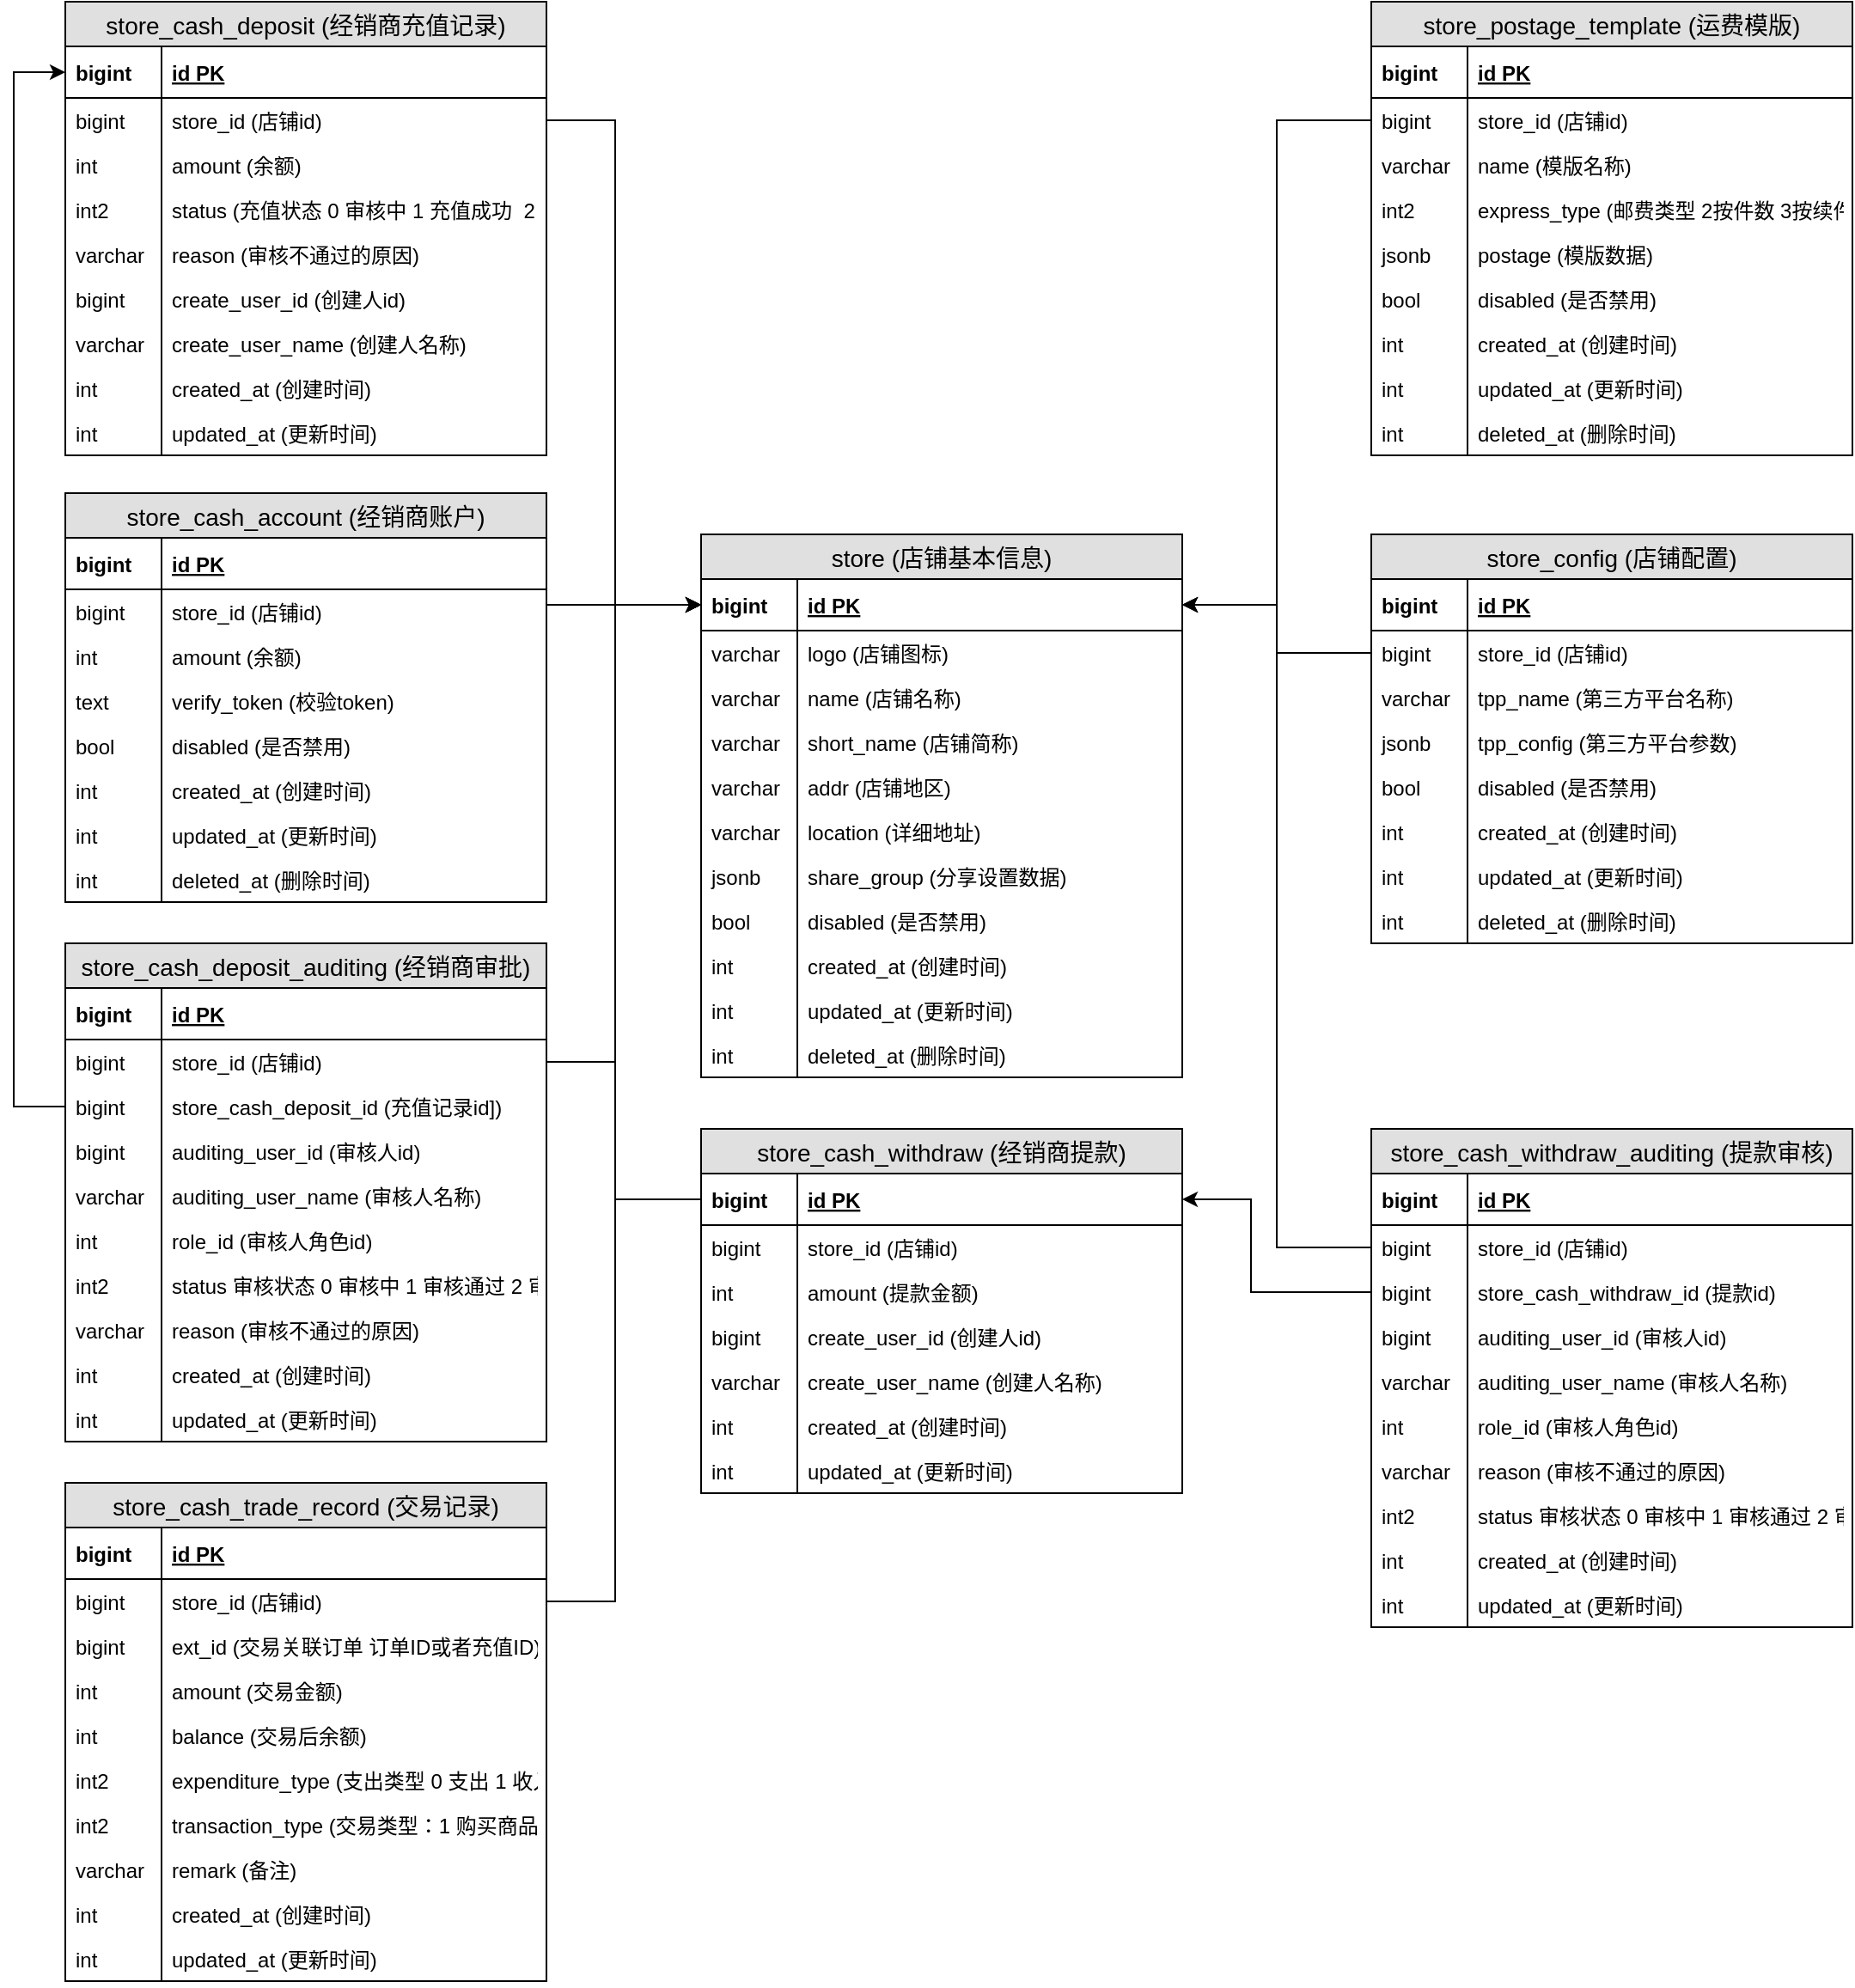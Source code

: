 <mxfile version="10.8.9" type="github"><diagram name="Page-1" id="2ca16b54-16f6-2749-3443-fa8db7711227"><mxGraphModel dx="1398" dy="796" grid="1" gridSize="10" guides="1" tooltips="1" connect="1" arrows="1" fold="1" page="1" pageScale="1" pageWidth="1100" pageHeight="850" background="#ffffff" math="0" shadow="0"><root><mxCell id="0"/><mxCell id="1" parent="0"/><mxCell id="XyG3vwKVbf9GyiyWoYJE-1" value="store (店铺基本信息)" style="swimlane;fontStyle=0;childLayout=stackLayout;horizontal=1;startSize=26;fillColor=#e0e0e0;horizontalStack=0;resizeParent=1;resizeParentMax=0;resizeLast=0;collapsible=1;marginBottom=0;swimlaneFillColor=#ffffff;align=center;fontSize=14;" parent="1" vertex="1"><mxGeometry x="410" y="400" width="280" height="316" as="geometry"/></mxCell><mxCell id="XyG3vwKVbf9GyiyWoYJE-4" value="id PK" style="shape=partialRectangle;top=0;left=0;right=0;bottom=1;align=left;verticalAlign=middle;fillColor=none;spacingLeft=60;spacingRight=4;overflow=hidden;rotatable=0;points=[[0,0.5],[1,0.5]];portConstraint=eastwest;dropTarget=0;fontStyle=5;fontSize=12;" parent="XyG3vwKVbf9GyiyWoYJE-1" vertex="1"><mxGeometry y="26" width="280" height="30" as="geometry"/></mxCell><mxCell id="XyG3vwKVbf9GyiyWoYJE-5" value="bigint" style="shape=partialRectangle;fontStyle=1;top=0;left=0;bottom=0;fillColor=none;align=left;verticalAlign=middle;spacingLeft=4;spacingRight=4;overflow=hidden;rotatable=0;points=[];portConstraint=eastwest;part=1;fontSize=12;" parent="XyG3vwKVbf9GyiyWoYJE-4" vertex="1" connectable="0"><mxGeometry width="56" height="30" as="geometry"/></mxCell><mxCell id="XyG3vwKVbf9GyiyWoYJE-6" value="logo (店铺图标)" style="shape=partialRectangle;top=0;left=0;right=0;bottom=0;align=left;verticalAlign=top;fillColor=none;spacingLeft=60;spacingRight=4;overflow=hidden;rotatable=0;points=[[0,0.5],[1,0.5]];portConstraint=eastwest;dropTarget=0;fontSize=12;" parent="XyG3vwKVbf9GyiyWoYJE-1" vertex="1"><mxGeometry y="56" width="280" height="26" as="geometry"/></mxCell><mxCell id="XyG3vwKVbf9GyiyWoYJE-7" value="varchar" style="shape=partialRectangle;top=0;left=0;bottom=0;fillColor=none;align=left;verticalAlign=top;spacingLeft=4;spacingRight=4;overflow=hidden;rotatable=0;points=[];portConstraint=eastwest;part=1;fontSize=12;" parent="XyG3vwKVbf9GyiyWoYJE-6" vertex="1" connectable="0"><mxGeometry width="56" height="26" as="geometry"/></mxCell><mxCell id="XyG3vwKVbf9GyiyWoYJE-8" value="name (店铺名称)" style="shape=partialRectangle;top=0;left=0;right=0;bottom=0;align=left;verticalAlign=top;fillColor=none;spacingLeft=60;spacingRight=4;overflow=hidden;rotatable=0;points=[[0,0.5],[1,0.5]];portConstraint=eastwest;dropTarget=0;fontSize=12;" parent="XyG3vwKVbf9GyiyWoYJE-1" vertex="1"><mxGeometry y="82" width="280" height="26" as="geometry"/></mxCell><mxCell id="XyG3vwKVbf9GyiyWoYJE-9" value="varchar" style="shape=partialRectangle;top=0;left=0;bottom=0;fillColor=none;align=left;verticalAlign=top;spacingLeft=4;spacingRight=4;overflow=hidden;rotatable=0;points=[];portConstraint=eastwest;part=1;fontSize=12;" parent="XyG3vwKVbf9GyiyWoYJE-8" vertex="1" connectable="0"><mxGeometry width="56" height="26" as="geometry"/></mxCell><mxCell id="XyG3vwKVbf9GyiyWoYJE-20" value="short_name (店铺简称)" style="shape=partialRectangle;top=0;left=0;right=0;bottom=0;align=left;verticalAlign=top;fillColor=none;spacingLeft=60;spacingRight=4;overflow=hidden;rotatable=0;points=[[0,0.5],[1,0.5]];portConstraint=eastwest;dropTarget=0;fontSize=12;" parent="XyG3vwKVbf9GyiyWoYJE-1" vertex="1"><mxGeometry y="108" width="280" height="26" as="geometry"/></mxCell><mxCell id="XyG3vwKVbf9GyiyWoYJE-21" value="varchar" style="shape=partialRectangle;top=0;left=0;bottom=0;fillColor=none;align=left;verticalAlign=top;spacingLeft=4;spacingRight=4;overflow=hidden;rotatable=0;points=[];portConstraint=eastwest;part=1;fontSize=12;" parent="XyG3vwKVbf9GyiyWoYJE-20" vertex="1" connectable="0"><mxGeometry width="56" height="26" as="geometry"/></mxCell><mxCell id="XyG3vwKVbf9GyiyWoYJE-62" value="addr (店铺地区)" style="shape=partialRectangle;top=0;left=0;right=0;bottom=0;align=left;verticalAlign=top;fillColor=none;spacingLeft=60;spacingRight=4;overflow=hidden;rotatable=0;points=[[0,0.5],[1,0.5]];portConstraint=eastwest;dropTarget=0;fontSize=12;" parent="XyG3vwKVbf9GyiyWoYJE-1" vertex="1"><mxGeometry y="134" width="280" height="26" as="geometry"/></mxCell><mxCell id="XyG3vwKVbf9GyiyWoYJE-63" value="varchar" style="shape=partialRectangle;top=0;left=0;bottom=0;fillColor=none;align=left;verticalAlign=top;spacingLeft=4;spacingRight=4;overflow=hidden;rotatable=0;points=[];portConstraint=eastwest;part=1;fontSize=12;" parent="XyG3vwKVbf9GyiyWoYJE-62" vertex="1" connectable="0"><mxGeometry width="56" height="26" as="geometry"/></mxCell><mxCell id="XyG3vwKVbf9GyiyWoYJE-10" value="location (详细地址)" style="shape=partialRectangle;top=0;left=0;right=0;bottom=0;align=left;verticalAlign=top;fillColor=none;spacingLeft=60;spacingRight=4;overflow=hidden;rotatable=0;points=[[0,0.5],[1,0.5]];portConstraint=eastwest;dropTarget=0;fontSize=12;" parent="XyG3vwKVbf9GyiyWoYJE-1" vertex="1"><mxGeometry y="160" width="280" height="26" as="geometry"/></mxCell><mxCell id="XyG3vwKVbf9GyiyWoYJE-11" value="varchar" style="shape=partialRectangle;top=0;left=0;bottom=0;fillColor=none;align=left;verticalAlign=top;spacingLeft=4;spacingRight=4;overflow=hidden;rotatable=0;points=[];portConstraint=eastwest;part=1;fontSize=12;" parent="XyG3vwKVbf9GyiyWoYJE-10" vertex="1" connectable="0"><mxGeometry width="56" height="26" as="geometry"/></mxCell><mxCell id="XyG3vwKVbf9GyiyWoYJE-31" value="share_group (分享设置数据)" style="shape=partialRectangle;top=0;left=0;right=0;bottom=0;align=left;verticalAlign=top;fillColor=none;spacingLeft=60;spacingRight=4;overflow=hidden;rotatable=0;points=[[0,0.5],[1,0.5]];portConstraint=eastwest;dropTarget=0;fontSize=12;" parent="XyG3vwKVbf9GyiyWoYJE-1" vertex="1"><mxGeometry y="186" width="280" height="26" as="geometry"/></mxCell><mxCell id="XyG3vwKVbf9GyiyWoYJE-32" value="jsonb" style="shape=partialRectangle;top=0;left=0;bottom=0;fillColor=none;align=left;verticalAlign=top;spacingLeft=4;spacingRight=4;overflow=hidden;rotatable=0;points=[];portConstraint=eastwest;part=1;fontSize=12;" parent="XyG3vwKVbf9GyiyWoYJE-31" vertex="1" connectable="0"><mxGeometry width="56" height="26" as="geometry"/></mxCell><mxCell id="XyG3vwKVbf9GyiyWoYJE-53" value="disabled (是否禁用)" style="shape=partialRectangle;top=0;left=0;right=0;bottom=0;align=left;verticalAlign=top;fillColor=none;spacingLeft=60;spacingRight=4;overflow=hidden;rotatable=0;points=[[0,0.5],[1,0.5]];portConstraint=eastwest;dropTarget=0;fontSize=12;" parent="XyG3vwKVbf9GyiyWoYJE-1" vertex="1"><mxGeometry y="212" width="280" height="26" as="geometry"/></mxCell><mxCell id="XyG3vwKVbf9GyiyWoYJE-54" value="bool" style="shape=partialRectangle;top=0;left=0;bottom=0;fillColor=none;align=left;verticalAlign=top;spacingLeft=4;spacingRight=4;overflow=hidden;rotatable=0;points=[];portConstraint=eastwest;part=1;fontSize=12;" parent="XyG3vwKVbf9GyiyWoYJE-53" vertex="1" connectable="0"><mxGeometry width="56" height="26" as="geometry"/></mxCell><mxCell id="XyG3vwKVbf9GyiyWoYJE-12" value="created_at (创建时间)" style="shape=partialRectangle;top=0;left=0;right=0;bottom=0;align=left;verticalAlign=top;fillColor=none;spacingLeft=60;spacingRight=4;overflow=hidden;rotatable=0;points=[[0,0.5],[1,0.5]];portConstraint=eastwest;dropTarget=0;fontSize=12;" parent="XyG3vwKVbf9GyiyWoYJE-1" vertex="1"><mxGeometry y="238" width="280" height="26" as="geometry"/></mxCell><mxCell id="XyG3vwKVbf9GyiyWoYJE-13" value="int" style="shape=partialRectangle;top=0;left=0;bottom=0;fillColor=none;align=left;verticalAlign=top;spacingLeft=4;spacingRight=4;overflow=hidden;rotatable=0;points=[];portConstraint=eastwest;part=1;fontSize=12;" parent="XyG3vwKVbf9GyiyWoYJE-12" vertex="1" connectable="0"><mxGeometry width="56" height="26" as="geometry"/></mxCell><mxCell id="XyG3vwKVbf9GyiyWoYJE-14" value="updated_at (更新时间)" style="shape=partialRectangle;top=0;left=0;right=0;bottom=0;align=left;verticalAlign=top;fillColor=none;spacingLeft=60;spacingRight=4;overflow=hidden;rotatable=0;points=[[0,0.5],[1,0.5]];portConstraint=eastwest;dropTarget=0;fontSize=12;" parent="XyG3vwKVbf9GyiyWoYJE-1" vertex="1"><mxGeometry y="264" width="280" height="26" as="geometry"/></mxCell><mxCell id="XyG3vwKVbf9GyiyWoYJE-15" value="int" style="shape=partialRectangle;top=0;left=0;bottom=0;fillColor=none;align=left;verticalAlign=top;spacingLeft=4;spacingRight=4;overflow=hidden;rotatable=0;points=[];portConstraint=eastwest;part=1;fontSize=12;" parent="XyG3vwKVbf9GyiyWoYJE-14" vertex="1" connectable="0"><mxGeometry width="56" height="26" as="geometry"/></mxCell><mxCell id="XyG3vwKVbf9GyiyWoYJE-16" value="deleted_at (删除时间)" style="shape=partialRectangle;top=0;left=0;right=0;bottom=0;align=left;verticalAlign=top;fillColor=none;spacingLeft=60;spacingRight=4;overflow=hidden;rotatable=0;points=[[0,0.5],[1,0.5]];portConstraint=eastwest;dropTarget=0;fontSize=12;" parent="XyG3vwKVbf9GyiyWoYJE-1" vertex="1"><mxGeometry y="290" width="280" height="26" as="geometry"/></mxCell><mxCell id="XyG3vwKVbf9GyiyWoYJE-17" value="int" style="shape=partialRectangle;top=0;left=0;bottom=0;fillColor=none;align=left;verticalAlign=top;spacingLeft=4;spacingRight=4;overflow=hidden;rotatable=0;points=[];portConstraint=eastwest;part=1;fontSize=12;" parent="XyG3vwKVbf9GyiyWoYJE-16" vertex="1" connectable="0"><mxGeometry width="56" height="26" as="geometry"/></mxCell><mxCell id="XyG3vwKVbf9GyiyWoYJE-36" value="store_config (店铺配置)" style="swimlane;fontStyle=0;childLayout=stackLayout;horizontal=1;startSize=26;fillColor=#e0e0e0;horizontalStack=0;resizeParent=1;resizeParentMax=0;resizeLast=0;collapsible=1;marginBottom=0;swimlaneFillColor=#ffffff;align=center;fontSize=14;" parent="1" vertex="1"><mxGeometry x="800" y="400" width="280" height="238" as="geometry"/></mxCell><mxCell id="XyG3vwKVbf9GyiyWoYJE-43" value="id PK" style="shape=partialRectangle;top=0;left=0;right=0;bottom=1;align=left;verticalAlign=middle;fillColor=none;spacingLeft=60;spacingRight=4;overflow=hidden;rotatable=0;points=[[0,0.5],[1,0.5]];portConstraint=eastwest;dropTarget=0;fontStyle=5;fontSize=12;" parent="XyG3vwKVbf9GyiyWoYJE-36" vertex="1"><mxGeometry y="26" width="280" height="30" as="geometry"/></mxCell><mxCell id="XyG3vwKVbf9GyiyWoYJE-44" value="bigint" style="shape=partialRectangle;fontStyle=1;top=0;left=0;bottom=0;fillColor=none;align=left;verticalAlign=middle;spacingLeft=4;spacingRight=4;overflow=hidden;rotatable=0;points=[];portConstraint=eastwest;part=1;fontSize=12;" parent="XyG3vwKVbf9GyiyWoYJE-43" vertex="1" connectable="0"><mxGeometry width="56" height="30" as="geometry"/></mxCell><mxCell id="XyG3vwKVbf9GyiyWoYJE-49" value="store_id (店铺id)" style="shape=partialRectangle;top=0;left=0;right=0;bottom=0;align=left;verticalAlign=top;fillColor=none;spacingLeft=60;spacingRight=4;overflow=hidden;rotatable=0;points=[[0,0.5],[1,0.5]];portConstraint=eastwest;dropTarget=0;fontSize=12;" parent="XyG3vwKVbf9GyiyWoYJE-36" vertex="1"><mxGeometry y="56" width="280" height="26" as="geometry"/></mxCell><mxCell id="XyG3vwKVbf9GyiyWoYJE-50" value="bigint" style="shape=partialRectangle;top=0;left=0;bottom=0;fillColor=none;align=left;verticalAlign=top;spacingLeft=4;spacingRight=4;overflow=hidden;rotatable=0;points=[];portConstraint=eastwest;part=1;fontSize=12;" parent="XyG3vwKVbf9GyiyWoYJE-49" vertex="1" connectable="0"><mxGeometry width="56" height="26" as="geometry"/></mxCell><mxCell id="XyG3vwKVbf9GyiyWoYJE-51" value="tpp_name (第三方平台名称)" style="shape=partialRectangle;top=0;left=0;right=0;bottom=0;align=left;verticalAlign=top;fillColor=none;spacingLeft=60;spacingRight=4;overflow=hidden;rotatable=0;points=[[0,0.5],[1,0.5]];portConstraint=eastwest;dropTarget=0;fontSize=12;" parent="XyG3vwKVbf9GyiyWoYJE-36" vertex="1"><mxGeometry y="82" width="280" height="26" as="geometry"/></mxCell><mxCell id="XyG3vwKVbf9GyiyWoYJE-52" value="varchar" style="shape=partialRectangle;top=0;left=0;bottom=0;fillColor=none;align=left;verticalAlign=top;spacingLeft=4;spacingRight=4;overflow=hidden;rotatable=0;points=[];portConstraint=eastwest;part=1;fontSize=12;" parent="XyG3vwKVbf9GyiyWoYJE-51" vertex="1" connectable="0"><mxGeometry width="56" height="26" as="geometry"/></mxCell><mxCell id="XyG3vwKVbf9GyiyWoYJE-45" value="tpp_config (第三方平台参数)" style="shape=partialRectangle;top=0;left=0;right=0;bottom=0;align=left;verticalAlign=top;fillColor=none;spacingLeft=60;spacingRight=4;overflow=hidden;rotatable=0;points=[[0,0.5],[1,0.5]];portConstraint=eastwest;dropTarget=0;fontSize=12;" parent="XyG3vwKVbf9GyiyWoYJE-36" vertex="1"><mxGeometry y="108" width="280" height="26" as="geometry"/></mxCell><mxCell id="XyG3vwKVbf9GyiyWoYJE-46" value="jsonb" style="shape=partialRectangle;top=0;left=0;bottom=0;fillColor=none;align=left;verticalAlign=top;spacingLeft=4;spacingRight=4;overflow=hidden;rotatable=0;points=[];portConstraint=eastwest;part=1;fontSize=12;" parent="XyG3vwKVbf9GyiyWoYJE-45" vertex="1" connectable="0"><mxGeometry width="56" height="26" as="geometry"/></mxCell><mxCell id="XyG3vwKVbf9GyiyWoYJE-18" value="disabled (是否禁用)" style="shape=partialRectangle;top=0;left=0;right=0;bottom=0;align=left;verticalAlign=top;fillColor=none;spacingLeft=60;spacingRight=4;overflow=hidden;rotatable=0;points=[[0,0.5],[1,0.5]];portConstraint=eastwest;dropTarget=0;fontSize=12;" parent="XyG3vwKVbf9GyiyWoYJE-36" vertex="1"><mxGeometry y="134" width="280" height="26" as="geometry"/></mxCell><mxCell id="XyG3vwKVbf9GyiyWoYJE-19" value="bool" style="shape=partialRectangle;top=0;left=0;bottom=0;fillColor=none;align=left;verticalAlign=top;spacingLeft=4;spacingRight=4;overflow=hidden;rotatable=0;points=[];portConstraint=eastwest;part=1;fontSize=12;" parent="XyG3vwKVbf9GyiyWoYJE-18" vertex="1" connectable="0"><mxGeometry width="56" height="26" as="geometry"/></mxCell><mxCell id="XyG3vwKVbf9GyiyWoYJE-57" value="created_at (创建时间)" style="shape=partialRectangle;top=0;left=0;right=0;bottom=0;align=left;verticalAlign=top;fillColor=none;spacingLeft=60;spacingRight=4;overflow=hidden;rotatable=0;points=[[0,0.5],[1,0.5]];portConstraint=eastwest;dropTarget=0;fontSize=12;" parent="XyG3vwKVbf9GyiyWoYJE-36" vertex="1"><mxGeometry y="160" width="280" height="26" as="geometry"/></mxCell><mxCell id="XyG3vwKVbf9GyiyWoYJE-58" value="int" style="shape=partialRectangle;top=0;left=0;bottom=0;fillColor=none;align=left;verticalAlign=top;spacingLeft=4;spacingRight=4;overflow=hidden;rotatable=0;points=[];portConstraint=eastwest;part=1;fontSize=12;" parent="XyG3vwKVbf9GyiyWoYJE-57" vertex="1" connectable="0"><mxGeometry width="56" height="26" as="geometry"/></mxCell><mxCell id="XyG3vwKVbf9GyiyWoYJE-55" value="updated_at (更新时间)" style="shape=partialRectangle;top=0;left=0;right=0;bottom=0;align=left;verticalAlign=top;fillColor=none;spacingLeft=60;spacingRight=4;overflow=hidden;rotatable=0;points=[[0,0.5],[1,0.5]];portConstraint=eastwest;dropTarget=0;fontSize=12;" parent="XyG3vwKVbf9GyiyWoYJE-36" vertex="1"><mxGeometry y="186" width="280" height="26" as="geometry"/></mxCell><mxCell id="XyG3vwKVbf9GyiyWoYJE-56" value="int" style="shape=partialRectangle;top=0;left=0;bottom=0;fillColor=none;align=left;verticalAlign=top;spacingLeft=4;spacingRight=4;overflow=hidden;rotatable=0;points=[];portConstraint=eastwest;part=1;fontSize=12;" parent="XyG3vwKVbf9GyiyWoYJE-55" vertex="1" connectable="0"><mxGeometry width="56" height="26" as="geometry"/></mxCell><mxCell id="XyG3vwKVbf9GyiyWoYJE-59" value="deleted_at (删除时间)" style="shape=partialRectangle;top=0;left=0;right=0;bottom=0;align=left;verticalAlign=top;fillColor=none;spacingLeft=60;spacingRight=4;overflow=hidden;rotatable=0;points=[[0,0.5],[1,0.5]];portConstraint=eastwest;dropTarget=0;fontSize=12;" parent="XyG3vwKVbf9GyiyWoYJE-36" vertex="1"><mxGeometry y="212" width="280" height="26" as="geometry"/></mxCell><mxCell id="XyG3vwKVbf9GyiyWoYJE-60" value="int" style="shape=partialRectangle;top=0;left=0;bottom=0;fillColor=none;align=left;verticalAlign=top;spacingLeft=4;spacingRight=4;overflow=hidden;rotatable=0;points=[];portConstraint=eastwest;part=1;fontSize=12;" parent="XyG3vwKVbf9GyiyWoYJE-59" vertex="1" connectable="0"><mxGeometry width="56" height="26" as="geometry"/></mxCell><mxCell id="XyG3vwKVbf9GyiyWoYJE-61" style="edgeStyle=orthogonalEdgeStyle;rounded=0;orthogonalLoop=1;jettySize=auto;html=1;exitX=0;exitY=0.5;exitDx=0;exitDy=0;entryX=1;entryY=0.5;entryDx=0;entryDy=0;" parent="1" source="XyG3vwKVbf9GyiyWoYJE-49" target="XyG3vwKVbf9GyiyWoYJE-4" edge="1"><mxGeometry relative="1" as="geometry"/></mxCell><mxCell id="2lxJD0YGQxeFPxPatFwA-1" value="store_cash_account (经销商账户)" style="swimlane;fontStyle=0;childLayout=stackLayout;horizontal=1;startSize=26;fillColor=#e0e0e0;horizontalStack=0;resizeParent=1;resizeParentMax=0;resizeLast=0;collapsible=1;marginBottom=0;swimlaneFillColor=#ffffff;align=center;fontSize=14;" vertex="1" parent="1"><mxGeometry x="40" y="376" width="280" height="238" as="geometry"/></mxCell><mxCell id="2lxJD0YGQxeFPxPatFwA-4" value="id PK" style="shape=partialRectangle;top=0;left=0;right=0;bottom=1;align=left;verticalAlign=middle;fillColor=none;spacingLeft=60;spacingRight=4;overflow=hidden;rotatable=0;points=[[0,0.5],[1,0.5]];portConstraint=eastwest;dropTarget=0;fontStyle=5;fontSize=12;" vertex="1" parent="2lxJD0YGQxeFPxPatFwA-1"><mxGeometry y="26" width="280" height="30" as="geometry"/></mxCell><mxCell id="2lxJD0YGQxeFPxPatFwA-5" value="bigint" style="shape=partialRectangle;fontStyle=1;top=0;left=0;bottom=0;fillColor=none;align=left;verticalAlign=middle;spacingLeft=4;spacingRight=4;overflow=hidden;rotatable=0;points=[];portConstraint=eastwest;part=1;fontSize=12;" vertex="1" connectable="0" parent="2lxJD0YGQxeFPxPatFwA-4"><mxGeometry width="56" height="30" as="geometry"/></mxCell><mxCell id="2lxJD0YGQxeFPxPatFwA-6" value="store_id (店铺id)" style="shape=partialRectangle;top=0;left=0;right=0;bottom=0;align=left;verticalAlign=top;fillColor=none;spacingLeft=60;spacingRight=4;overflow=hidden;rotatable=0;points=[[0,0.5],[1,0.5]];portConstraint=eastwest;dropTarget=0;fontSize=12;" vertex="1" parent="2lxJD0YGQxeFPxPatFwA-1"><mxGeometry y="56" width="280" height="26" as="geometry"/></mxCell><mxCell id="2lxJD0YGQxeFPxPatFwA-7" value="bigint" style="shape=partialRectangle;top=0;left=0;bottom=0;fillColor=none;align=left;verticalAlign=top;spacingLeft=4;spacingRight=4;overflow=hidden;rotatable=0;points=[];portConstraint=eastwest;part=1;fontSize=12;" vertex="1" connectable="0" parent="2lxJD0YGQxeFPxPatFwA-6"><mxGeometry width="56" height="26" as="geometry"/></mxCell><mxCell id="2lxJD0YGQxeFPxPatFwA-40" value="amount (余额)" style="shape=partialRectangle;top=0;left=0;right=0;bottom=0;align=left;verticalAlign=top;fillColor=none;spacingLeft=60;spacingRight=4;overflow=hidden;rotatable=0;points=[[0,0.5],[1,0.5]];portConstraint=eastwest;dropTarget=0;fontSize=12;" vertex="1" parent="2lxJD0YGQxeFPxPatFwA-1"><mxGeometry y="82" width="280" height="26" as="geometry"/></mxCell><mxCell id="2lxJD0YGQxeFPxPatFwA-41" value="int" style="shape=partialRectangle;top=0;left=0;bottom=0;fillColor=none;align=left;verticalAlign=top;spacingLeft=4;spacingRight=4;overflow=hidden;rotatable=0;points=[];portConstraint=eastwest;part=1;fontSize=12;" vertex="1" connectable="0" parent="2lxJD0YGQxeFPxPatFwA-40"><mxGeometry width="56" height="26" as="geometry"/></mxCell><mxCell id="2lxJD0YGQxeFPxPatFwA-44" value="verify_token (校验token)" style="shape=partialRectangle;top=0;left=0;right=0;bottom=0;align=left;verticalAlign=top;fillColor=none;spacingLeft=60;spacingRight=4;overflow=hidden;rotatable=0;points=[[0,0.5],[1,0.5]];portConstraint=eastwest;dropTarget=0;fontSize=12;" vertex="1" parent="2lxJD0YGQxeFPxPatFwA-1"><mxGeometry y="108" width="280" height="26" as="geometry"/></mxCell><mxCell id="2lxJD0YGQxeFPxPatFwA-45" value="text" style="shape=partialRectangle;top=0;left=0;bottom=0;fillColor=none;align=left;verticalAlign=top;spacingLeft=4;spacingRight=4;overflow=hidden;rotatable=0;points=[];portConstraint=eastwest;part=1;fontSize=12;" vertex="1" connectable="0" parent="2lxJD0YGQxeFPxPatFwA-44"><mxGeometry width="56" height="26" as="geometry"/></mxCell><mxCell id="2lxJD0YGQxeFPxPatFwA-16" value="disabled (是否禁用)" style="shape=partialRectangle;top=0;left=0;right=0;bottom=0;align=left;verticalAlign=top;fillColor=none;spacingLeft=60;spacingRight=4;overflow=hidden;rotatable=0;points=[[0,0.5],[1,0.5]];portConstraint=eastwest;dropTarget=0;fontSize=12;" vertex="1" parent="2lxJD0YGQxeFPxPatFwA-1"><mxGeometry y="134" width="280" height="26" as="geometry"/></mxCell><mxCell id="2lxJD0YGQxeFPxPatFwA-17" value="bool" style="shape=partialRectangle;top=0;left=0;bottom=0;fillColor=none;align=left;verticalAlign=top;spacingLeft=4;spacingRight=4;overflow=hidden;rotatable=0;points=[];portConstraint=eastwest;part=1;fontSize=12;" vertex="1" connectable="0" parent="2lxJD0YGQxeFPxPatFwA-16"><mxGeometry width="56" height="26" as="geometry"/></mxCell><mxCell id="2lxJD0YGQxeFPxPatFwA-20" value="created_at (创建时间)" style="shape=partialRectangle;top=0;left=0;right=0;bottom=0;align=left;verticalAlign=top;fillColor=none;spacingLeft=60;spacingRight=4;overflow=hidden;rotatable=0;points=[[0,0.5],[1,0.5]];portConstraint=eastwest;dropTarget=0;fontSize=12;" vertex="1" parent="2lxJD0YGQxeFPxPatFwA-1"><mxGeometry y="160" width="280" height="26" as="geometry"/></mxCell><mxCell id="2lxJD0YGQxeFPxPatFwA-21" value="int" style="shape=partialRectangle;top=0;left=0;bottom=0;fillColor=none;align=left;verticalAlign=top;spacingLeft=4;spacingRight=4;overflow=hidden;rotatable=0;points=[];portConstraint=eastwest;part=1;fontSize=12;" vertex="1" connectable="0" parent="2lxJD0YGQxeFPxPatFwA-20"><mxGeometry width="56" height="26" as="geometry"/></mxCell><mxCell id="2lxJD0YGQxeFPxPatFwA-24" value="updated_at (更新时间)" style="shape=partialRectangle;top=0;left=0;right=0;bottom=0;align=left;verticalAlign=top;fillColor=none;spacingLeft=60;spacingRight=4;overflow=hidden;rotatable=0;points=[[0,0.5],[1,0.5]];portConstraint=eastwest;dropTarget=0;fontSize=12;" vertex="1" parent="2lxJD0YGQxeFPxPatFwA-1"><mxGeometry y="186" width="280" height="26" as="geometry"/></mxCell><mxCell id="2lxJD0YGQxeFPxPatFwA-25" value="int" style="shape=partialRectangle;top=0;left=0;bottom=0;fillColor=none;align=left;verticalAlign=top;spacingLeft=4;spacingRight=4;overflow=hidden;rotatable=0;points=[];portConstraint=eastwest;part=1;fontSize=12;" vertex="1" connectable="0" parent="2lxJD0YGQxeFPxPatFwA-24"><mxGeometry width="56" height="26" as="geometry"/></mxCell><mxCell id="2lxJD0YGQxeFPxPatFwA-18" value="deleted_at (删除时间)" style="shape=partialRectangle;top=0;left=0;right=0;bottom=0;align=left;verticalAlign=top;fillColor=none;spacingLeft=60;spacingRight=4;overflow=hidden;rotatable=0;points=[[0,0.5],[1,0.5]];portConstraint=eastwest;dropTarget=0;fontSize=12;" vertex="1" parent="2lxJD0YGQxeFPxPatFwA-1"><mxGeometry y="212" width="280" height="26" as="geometry"/></mxCell><mxCell id="2lxJD0YGQxeFPxPatFwA-19" value="int" style="shape=partialRectangle;top=0;left=0;bottom=0;fillColor=none;align=left;verticalAlign=top;spacingLeft=4;spacingRight=4;overflow=hidden;rotatable=0;points=[];portConstraint=eastwest;part=1;fontSize=12;" vertex="1" connectable="0" parent="2lxJD0YGQxeFPxPatFwA-18"><mxGeometry width="56" height="26" as="geometry"/></mxCell><mxCell id="2lxJD0YGQxeFPxPatFwA-39" style="edgeStyle=orthogonalEdgeStyle;rounded=0;orthogonalLoop=1;jettySize=auto;html=1;exitX=1;exitY=0.5;exitDx=0;exitDy=0;entryX=0;entryY=0.5;entryDx=0;entryDy=0;" edge="1" parent="1" source="2lxJD0YGQxeFPxPatFwA-6" target="XyG3vwKVbf9GyiyWoYJE-4"><mxGeometry relative="1" as="geometry"><Array as="points"><mxPoint x="320" y="441"/></Array></mxGeometry></mxCell><mxCell id="2lxJD0YGQxeFPxPatFwA-48" value="store_cash_deposit (经销商充值记录)" style="swimlane;fontStyle=0;childLayout=stackLayout;horizontal=1;startSize=26;fillColor=#e0e0e0;horizontalStack=0;resizeParent=1;resizeParentMax=0;resizeLast=0;collapsible=1;marginBottom=0;swimlaneFillColor=#ffffff;align=center;fontSize=14;" vertex="1" parent="1"><mxGeometry x="40" y="90" width="280" height="264" as="geometry"/></mxCell><mxCell id="2lxJD0YGQxeFPxPatFwA-49" value="id PK" style="shape=partialRectangle;top=0;left=0;right=0;bottom=1;align=left;verticalAlign=middle;fillColor=none;spacingLeft=60;spacingRight=4;overflow=hidden;rotatable=0;points=[[0,0.5],[1,0.5]];portConstraint=eastwest;dropTarget=0;fontStyle=5;fontSize=12;" vertex="1" parent="2lxJD0YGQxeFPxPatFwA-48"><mxGeometry y="26" width="280" height="30" as="geometry"/></mxCell><mxCell id="2lxJD0YGQxeFPxPatFwA-50" value="bigint" style="shape=partialRectangle;fontStyle=1;top=0;left=0;bottom=0;fillColor=none;align=left;verticalAlign=middle;spacingLeft=4;spacingRight=4;overflow=hidden;rotatable=0;points=[];portConstraint=eastwest;part=1;fontSize=12;" vertex="1" connectable="0" parent="2lxJD0YGQxeFPxPatFwA-49"><mxGeometry width="56" height="30" as="geometry"/></mxCell><mxCell id="2lxJD0YGQxeFPxPatFwA-70" value="store_id (店铺id)" style="shape=partialRectangle;top=0;left=0;right=0;bottom=0;align=left;verticalAlign=top;fillColor=none;spacingLeft=60;spacingRight=4;overflow=hidden;rotatable=0;points=[[0,0.5],[1,0.5]];portConstraint=eastwest;dropTarget=0;fontSize=12;" vertex="1" parent="2lxJD0YGQxeFPxPatFwA-48"><mxGeometry y="56" width="280" height="26" as="geometry"/></mxCell><mxCell id="2lxJD0YGQxeFPxPatFwA-71" value="bigint" style="shape=partialRectangle;top=0;left=0;bottom=0;fillColor=none;align=left;verticalAlign=top;spacingLeft=4;spacingRight=4;overflow=hidden;rotatable=0;points=[];portConstraint=eastwest;part=1;fontSize=12;" vertex="1" connectable="0" parent="2lxJD0YGQxeFPxPatFwA-70"><mxGeometry width="56" height="26" as="geometry"/></mxCell><mxCell id="2lxJD0YGQxeFPxPatFwA-68" value="amount (余额)" style="shape=partialRectangle;top=0;left=0;right=0;bottom=0;align=left;verticalAlign=top;fillColor=none;spacingLeft=60;spacingRight=4;overflow=hidden;rotatable=0;points=[[0,0.5],[1,0.5]];portConstraint=eastwest;dropTarget=0;fontSize=12;" vertex="1" parent="2lxJD0YGQxeFPxPatFwA-48"><mxGeometry y="82" width="280" height="26" as="geometry"/></mxCell><mxCell id="2lxJD0YGQxeFPxPatFwA-69" value="int" style="shape=partialRectangle;top=0;left=0;bottom=0;fillColor=none;align=left;verticalAlign=top;spacingLeft=4;spacingRight=4;overflow=hidden;rotatable=0;points=[];portConstraint=eastwest;part=1;fontSize=12;" vertex="1" connectable="0" parent="2lxJD0YGQxeFPxPatFwA-68"><mxGeometry width="56" height="26" as="geometry"/></mxCell><mxCell id="2lxJD0YGQxeFPxPatFwA-72" value="status (充值状态 0 审核中 1 充值成功  2 审核不通过，失败)" style="shape=partialRectangle;top=0;left=0;right=0;bottom=0;align=left;verticalAlign=top;fillColor=none;spacingLeft=60;spacingRight=4;overflow=hidden;rotatable=0;points=[[0,0.5],[1,0.5]];portConstraint=eastwest;dropTarget=0;fontSize=12;" vertex="1" parent="2lxJD0YGQxeFPxPatFwA-48"><mxGeometry y="108" width="280" height="26" as="geometry"/></mxCell><mxCell id="2lxJD0YGQxeFPxPatFwA-73" value="int2" style="shape=partialRectangle;top=0;left=0;bottom=0;fillColor=none;align=left;verticalAlign=top;spacingLeft=4;spacingRight=4;overflow=hidden;rotatable=0;points=[];portConstraint=eastwest;part=1;fontSize=12;" vertex="1" connectable="0" parent="2lxJD0YGQxeFPxPatFwA-72"><mxGeometry width="56" height="26" as="geometry"/></mxCell><mxCell id="2lxJD0YGQxeFPxPatFwA-65" value="reason (审核不通过的原因)" style="shape=partialRectangle;top=0;left=0;right=0;bottom=0;align=left;verticalAlign=top;fillColor=none;spacingLeft=60;spacingRight=4;overflow=hidden;rotatable=0;points=[[0,0.5],[1,0.5]];portConstraint=eastwest;dropTarget=0;fontSize=12;" vertex="1" parent="2lxJD0YGQxeFPxPatFwA-48"><mxGeometry y="134" width="280" height="26" as="geometry"/></mxCell><mxCell id="2lxJD0YGQxeFPxPatFwA-66" value="varchar" style="shape=partialRectangle;top=0;left=0;bottom=0;fillColor=none;align=left;verticalAlign=top;spacingLeft=4;spacingRight=4;overflow=hidden;rotatable=0;points=[];portConstraint=eastwest;part=1;fontSize=12;" vertex="1" connectable="0" parent="2lxJD0YGQxeFPxPatFwA-65"><mxGeometry width="56" height="26" as="geometry"/></mxCell><mxCell id="2lxJD0YGQxeFPxPatFwA-74" value="create_user_id (创建人id)" style="shape=partialRectangle;top=0;left=0;right=0;bottom=0;align=left;verticalAlign=top;fillColor=none;spacingLeft=60;spacingRight=4;overflow=hidden;rotatable=0;points=[[0,0.5],[1,0.5]];portConstraint=eastwest;dropTarget=0;fontSize=12;" vertex="1" parent="2lxJD0YGQxeFPxPatFwA-48"><mxGeometry y="160" width="280" height="26" as="geometry"/></mxCell><mxCell id="2lxJD0YGQxeFPxPatFwA-75" value="bigint" style="shape=partialRectangle;top=0;left=0;bottom=0;fillColor=none;align=left;verticalAlign=top;spacingLeft=4;spacingRight=4;overflow=hidden;rotatable=0;points=[];portConstraint=eastwest;part=1;fontSize=12;" vertex="1" connectable="0" parent="2lxJD0YGQxeFPxPatFwA-74"><mxGeometry width="56" height="26" as="geometry"/></mxCell><mxCell id="2lxJD0YGQxeFPxPatFwA-76" value="create_user_name (创建人名称)" style="shape=partialRectangle;top=0;left=0;right=0;bottom=0;align=left;verticalAlign=top;fillColor=none;spacingLeft=60;spacingRight=4;overflow=hidden;rotatable=0;points=[[0,0.5],[1,0.5]];portConstraint=eastwest;dropTarget=0;fontSize=12;" vertex="1" parent="2lxJD0YGQxeFPxPatFwA-48"><mxGeometry y="186" width="280" height="26" as="geometry"/></mxCell><mxCell id="2lxJD0YGQxeFPxPatFwA-77" value="varchar" style="shape=partialRectangle;top=0;left=0;bottom=0;fillColor=none;align=left;verticalAlign=top;spacingLeft=4;spacingRight=4;overflow=hidden;rotatable=0;points=[];portConstraint=eastwest;part=1;fontSize=12;" vertex="1" connectable="0" parent="2lxJD0YGQxeFPxPatFwA-76"><mxGeometry width="56" height="26" as="geometry"/></mxCell><mxCell id="2lxJD0YGQxeFPxPatFwA-59" value="created_at (创建时间)" style="shape=partialRectangle;top=0;left=0;right=0;bottom=0;align=left;verticalAlign=top;fillColor=none;spacingLeft=60;spacingRight=4;overflow=hidden;rotatable=0;points=[[0,0.5],[1,0.5]];portConstraint=eastwest;dropTarget=0;fontSize=12;" vertex="1" parent="2lxJD0YGQxeFPxPatFwA-48"><mxGeometry y="212" width="280" height="26" as="geometry"/></mxCell><mxCell id="2lxJD0YGQxeFPxPatFwA-60" value="int" style="shape=partialRectangle;top=0;left=0;bottom=0;fillColor=none;align=left;verticalAlign=top;spacingLeft=4;spacingRight=4;overflow=hidden;rotatable=0;points=[];portConstraint=eastwest;part=1;fontSize=12;" vertex="1" connectable="0" parent="2lxJD0YGQxeFPxPatFwA-59"><mxGeometry width="56" height="26" as="geometry"/></mxCell><mxCell id="2lxJD0YGQxeFPxPatFwA-61" value="updated_at (更新时间)" style="shape=partialRectangle;top=0;left=0;right=0;bottom=0;align=left;verticalAlign=top;fillColor=none;spacingLeft=60;spacingRight=4;overflow=hidden;rotatable=0;points=[[0,0.5],[1,0.5]];portConstraint=eastwest;dropTarget=0;fontSize=12;" vertex="1" parent="2lxJD0YGQxeFPxPatFwA-48"><mxGeometry y="238" width="280" height="26" as="geometry"/></mxCell><mxCell id="2lxJD0YGQxeFPxPatFwA-62" value="int" style="shape=partialRectangle;top=0;left=0;bottom=0;fillColor=none;align=left;verticalAlign=top;spacingLeft=4;spacingRight=4;overflow=hidden;rotatable=0;points=[];portConstraint=eastwest;part=1;fontSize=12;" vertex="1" connectable="0" parent="2lxJD0YGQxeFPxPatFwA-61"><mxGeometry width="56" height="26" as="geometry"/></mxCell><mxCell id="2lxJD0YGQxeFPxPatFwA-78" value="store_cash_deposit_auditing (经销商审批)" style="swimlane;fontStyle=0;childLayout=stackLayout;horizontal=1;startSize=26;fillColor=#e0e0e0;horizontalStack=0;resizeParent=1;resizeParentMax=0;resizeLast=0;collapsible=1;marginBottom=0;swimlaneFillColor=#ffffff;align=center;fontSize=14;" vertex="1" parent="1"><mxGeometry x="40" y="638" width="280" height="290" as="geometry"/></mxCell><mxCell id="2lxJD0YGQxeFPxPatFwA-79" value="id PK" style="shape=partialRectangle;top=0;left=0;right=0;bottom=1;align=left;verticalAlign=middle;fillColor=none;spacingLeft=60;spacingRight=4;overflow=hidden;rotatable=0;points=[[0,0.5],[1,0.5]];portConstraint=eastwest;dropTarget=0;fontStyle=5;fontSize=12;" vertex="1" parent="2lxJD0YGQxeFPxPatFwA-78"><mxGeometry y="26" width="280" height="30" as="geometry"/></mxCell><mxCell id="2lxJD0YGQxeFPxPatFwA-80" value="bigint" style="shape=partialRectangle;fontStyle=1;top=0;left=0;bottom=0;fillColor=none;align=left;verticalAlign=middle;spacingLeft=4;spacingRight=4;overflow=hidden;rotatable=0;points=[];portConstraint=eastwest;part=1;fontSize=12;" vertex="1" connectable="0" parent="2lxJD0YGQxeFPxPatFwA-79"><mxGeometry width="56" height="30" as="geometry"/></mxCell><mxCell id="2lxJD0YGQxeFPxPatFwA-104" value="store_id (店铺id)" style="shape=partialRectangle;top=0;left=0;right=0;bottom=0;align=left;verticalAlign=top;fillColor=none;spacingLeft=60;spacingRight=4;overflow=hidden;rotatable=0;points=[[0,0.5],[1,0.5]];portConstraint=eastwest;dropTarget=0;fontSize=12;" vertex="1" parent="2lxJD0YGQxeFPxPatFwA-78"><mxGeometry y="56" width="280" height="26" as="geometry"/></mxCell><mxCell id="2lxJD0YGQxeFPxPatFwA-105" value="bigint" style="shape=partialRectangle;top=0;left=0;bottom=0;fillColor=none;align=left;verticalAlign=top;spacingLeft=4;spacingRight=4;overflow=hidden;rotatable=0;points=[];portConstraint=eastwest;part=1;fontSize=12;" vertex="1" connectable="0" parent="2lxJD0YGQxeFPxPatFwA-104"><mxGeometry width="56" height="26" as="geometry"/></mxCell><mxCell id="2lxJD0YGQxeFPxPatFwA-208" value="store_cash_deposit_id (充值记录id])" style="shape=partialRectangle;top=0;left=0;right=0;bottom=0;align=left;verticalAlign=top;fillColor=none;spacingLeft=60;spacingRight=4;overflow=hidden;rotatable=0;points=[[0,0.5],[1,0.5]];portConstraint=eastwest;dropTarget=0;fontSize=12;" vertex="1" parent="2lxJD0YGQxeFPxPatFwA-78"><mxGeometry y="82" width="280" height="26" as="geometry"/></mxCell><mxCell id="2lxJD0YGQxeFPxPatFwA-209" value="bigint" style="shape=partialRectangle;top=0;left=0;bottom=0;fillColor=none;align=left;verticalAlign=top;spacingLeft=4;spacingRight=4;overflow=hidden;rotatable=0;points=[];portConstraint=eastwest;part=1;fontSize=12;" vertex="1" connectable="0" parent="2lxJD0YGQxeFPxPatFwA-208"><mxGeometry width="56" height="26" as="geometry"/></mxCell><mxCell id="2lxJD0YGQxeFPxPatFwA-94" value="auditing_user_id (审核人id)" style="shape=partialRectangle;top=0;left=0;right=0;bottom=0;align=left;verticalAlign=top;fillColor=none;spacingLeft=60;spacingRight=4;overflow=hidden;rotatable=0;points=[[0,0.5],[1,0.5]];portConstraint=eastwest;dropTarget=0;fontSize=12;" vertex="1" parent="2lxJD0YGQxeFPxPatFwA-78"><mxGeometry y="108" width="280" height="26" as="geometry"/></mxCell><mxCell id="2lxJD0YGQxeFPxPatFwA-95" value="bigint" style="shape=partialRectangle;top=0;left=0;bottom=0;fillColor=none;align=left;verticalAlign=top;spacingLeft=4;spacingRight=4;overflow=hidden;rotatable=0;points=[];portConstraint=eastwest;part=1;fontSize=12;" vertex="1" connectable="0" parent="2lxJD0YGQxeFPxPatFwA-94"><mxGeometry width="56" height="26" as="geometry"/></mxCell><mxCell id="2lxJD0YGQxeFPxPatFwA-96" value="auditing_user_name (审核人名称)" style="shape=partialRectangle;top=0;left=0;right=0;bottom=0;align=left;verticalAlign=top;fillColor=none;spacingLeft=60;spacingRight=4;overflow=hidden;rotatable=0;points=[[0,0.5],[1,0.5]];portConstraint=eastwest;dropTarget=0;fontSize=12;" vertex="1" parent="2lxJD0YGQxeFPxPatFwA-78"><mxGeometry y="134" width="280" height="26" as="geometry"/></mxCell><mxCell id="2lxJD0YGQxeFPxPatFwA-97" value="varchar" style="shape=partialRectangle;top=0;left=0;bottom=0;fillColor=none;align=left;verticalAlign=top;spacingLeft=4;spacingRight=4;overflow=hidden;rotatable=0;points=[];portConstraint=eastwest;part=1;fontSize=12;" vertex="1" connectable="0" parent="2lxJD0YGQxeFPxPatFwA-96"><mxGeometry width="56" height="26" as="geometry"/></mxCell><mxCell id="2lxJD0YGQxeFPxPatFwA-85" value="role_id (审核人角色id)" style="shape=partialRectangle;top=0;left=0;right=0;bottom=0;align=left;verticalAlign=top;fillColor=none;spacingLeft=60;spacingRight=4;overflow=hidden;rotatable=0;points=[[0,0.5],[1,0.5]];portConstraint=eastwest;dropTarget=0;fontSize=12;" vertex="1" parent="2lxJD0YGQxeFPxPatFwA-78"><mxGeometry y="160" width="280" height="26" as="geometry"/></mxCell><mxCell id="2lxJD0YGQxeFPxPatFwA-86" value="int" style="shape=partialRectangle;top=0;left=0;bottom=0;fillColor=none;align=left;verticalAlign=top;spacingLeft=4;spacingRight=4;overflow=hidden;rotatable=0;points=[];portConstraint=eastwest;part=1;fontSize=12;" vertex="1" connectable="0" parent="2lxJD0YGQxeFPxPatFwA-85"><mxGeometry width="56" height="26" as="geometry"/></mxCell><mxCell id="2lxJD0YGQxeFPxPatFwA-100" value="status 审核状态 0 审核中 1 审核通过 2 审核不通过" style="shape=partialRectangle;top=0;left=0;right=0;bottom=0;align=left;verticalAlign=top;fillColor=none;spacingLeft=60;spacingRight=4;overflow=hidden;rotatable=0;points=[[0,0.5],[1,0.5]];portConstraint=eastwest;dropTarget=0;fontSize=12;" vertex="1" parent="2lxJD0YGQxeFPxPatFwA-78"><mxGeometry y="186" width="280" height="26" as="geometry"/></mxCell><mxCell id="2lxJD0YGQxeFPxPatFwA-101" value="int2" style="shape=partialRectangle;top=0;left=0;bottom=0;fillColor=none;align=left;verticalAlign=top;spacingLeft=4;spacingRight=4;overflow=hidden;rotatable=0;points=[];portConstraint=eastwest;part=1;fontSize=12;" vertex="1" connectable="0" parent="2lxJD0YGQxeFPxPatFwA-100"><mxGeometry width="56" height="26" as="geometry"/></mxCell><mxCell id="2lxJD0YGQxeFPxPatFwA-102" value="reason (审核不通过的原因)" style="shape=partialRectangle;top=0;left=0;right=0;bottom=0;align=left;verticalAlign=top;fillColor=none;spacingLeft=60;spacingRight=4;overflow=hidden;rotatable=0;points=[[0,0.5],[1,0.5]];portConstraint=eastwest;dropTarget=0;fontSize=12;" vertex="1" parent="2lxJD0YGQxeFPxPatFwA-78"><mxGeometry y="212" width="280" height="26" as="geometry"/></mxCell><mxCell id="2lxJD0YGQxeFPxPatFwA-103" value="varchar" style="shape=partialRectangle;top=0;left=0;bottom=0;fillColor=none;align=left;verticalAlign=top;spacingLeft=4;spacingRight=4;overflow=hidden;rotatable=0;points=[];portConstraint=eastwest;part=1;fontSize=12;" vertex="1" connectable="0" parent="2lxJD0YGQxeFPxPatFwA-102"><mxGeometry width="56" height="26" as="geometry"/></mxCell><mxCell id="2lxJD0YGQxeFPxPatFwA-108" value="created_at (创建时间)" style="shape=partialRectangle;top=0;left=0;right=0;bottom=0;align=left;verticalAlign=top;fillColor=none;spacingLeft=60;spacingRight=4;overflow=hidden;rotatable=0;points=[[0,0.5],[1,0.5]];portConstraint=eastwest;dropTarget=0;fontSize=12;" vertex="1" parent="2lxJD0YGQxeFPxPatFwA-78"><mxGeometry y="238" width="280" height="26" as="geometry"/></mxCell><mxCell id="2lxJD0YGQxeFPxPatFwA-109" value="int" style="shape=partialRectangle;top=0;left=0;bottom=0;fillColor=none;align=left;verticalAlign=top;spacingLeft=4;spacingRight=4;overflow=hidden;rotatable=0;points=[];portConstraint=eastwest;part=1;fontSize=12;" vertex="1" connectable="0" parent="2lxJD0YGQxeFPxPatFwA-108"><mxGeometry width="56" height="26" as="geometry"/></mxCell><mxCell id="2lxJD0YGQxeFPxPatFwA-87" value="updated_at (更新时间)" style="shape=partialRectangle;top=0;left=0;right=0;bottom=0;align=left;verticalAlign=top;fillColor=none;spacingLeft=60;spacingRight=4;overflow=hidden;rotatable=0;points=[[0,0.5],[1,0.5]];portConstraint=eastwest;dropTarget=0;fontSize=12;" vertex="1" parent="2lxJD0YGQxeFPxPatFwA-78"><mxGeometry y="264" width="280" height="26" as="geometry"/></mxCell><mxCell id="2lxJD0YGQxeFPxPatFwA-88" value="int" style="shape=partialRectangle;top=0;left=0;bottom=0;fillColor=none;align=left;verticalAlign=top;spacingLeft=4;spacingRight=4;overflow=hidden;rotatable=0;points=[];portConstraint=eastwest;part=1;fontSize=12;" vertex="1" connectable="0" parent="2lxJD0YGQxeFPxPatFwA-87"><mxGeometry width="56" height="26" as="geometry"/></mxCell><mxCell id="2lxJD0YGQxeFPxPatFwA-93" style="edgeStyle=orthogonalEdgeStyle;rounded=0;orthogonalLoop=1;jettySize=auto;html=1;entryX=0;entryY=0.5;entryDx=0;entryDy=0;exitX=1;exitY=0.5;exitDx=0;exitDy=0;" edge="1" parent="1" source="2lxJD0YGQxeFPxPatFwA-104" target="XyG3vwKVbf9GyiyWoYJE-4"><mxGeometry relative="1" as="geometry"><mxPoint x="320" y="740" as="sourcePoint"/><Array as="points"><mxPoint x="360" y="707"/><mxPoint x="360" y="441"/></Array></mxGeometry></mxCell><mxCell id="2lxJD0YGQxeFPxPatFwA-106" style="edgeStyle=orthogonalEdgeStyle;rounded=0;orthogonalLoop=1;jettySize=auto;html=1;exitX=0;exitY=0.5;exitDx=0;exitDy=0;entryX=0;entryY=0.5;entryDx=0;entryDy=0;" edge="1" parent="1" source="2lxJD0YGQxeFPxPatFwA-208" target="2lxJD0YGQxeFPxPatFwA-49"><mxGeometry relative="1" as="geometry"><mxPoint x="40" y="759" as="sourcePoint"/><Array as="points"><mxPoint x="10" y="733"/><mxPoint x="10" y="131"/></Array></mxGeometry></mxCell><mxCell id="2lxJD0YGQxeFPxPatFwA-107" style="edgeStyle=orthogonalEdgeStyle;rounded=0;orthogonalLoop=1;jettySize=auto;html=1;exitX=1;exitY=0.5;exitDx=0;exitDy=0;entryX=0;entryY=0.5;entryDx=0;entryDy=0;" edge="1" parent="1" source="2lxJD0YGQxeFPxPatFwA-70" target="XyG3vwKVbf9GyiyWoYJE-4"><mxGeometry relative="1" as="geometry"><Array as="points"><mxPoint x="360" y="159"/><mxPoint x="360" y="441"/></Array></mxGeometry></mxCell><mxCell id="2lxJD0YGQxeFPxPatFwA-110" value="store_cash_trade_record (交易记录)" style="swimlane;fontStyle=0;childLayout=stackLayout;horizontal=1;startSize=26;fillColor=#e0e0e0;horizontalStack=0;resizeParent=1;resizeParentMax=0;resizeLast=0;collapsible=1;marginBottom=0;swimlaneFillColor=#ffffff;align=center;fontSize=14;" vertex="1" parent="1"><mxGeometry x="40" y="952" width="280" height="290" as="geometry"/></mxCell><mxCell id="2lxJD0YGQxeFPxPatFwA-111" value="id PK" style="shape=partialRectangle;top=0;left=0;right=0;bottom=1;align=left;verticalAlign=middle;fillColor=none;spacingLeft=60;spacingRight=4;overflow=hidden;rotatable=0;points=[[0,0.5],[1,0.5]];portConstraint=eastwest;dropTarget=0;fontStyle=5;fontSize=12;" vertex="1" parent="2lxJD0YGQxeFPxPatFwA-110"><mxGeometry y="26" width="280" height="30" as="geometry"/></mxCell><mxCell id="2lxJD0YGQxeFPxPatFwA-112" value="bigint" style="shape=partialRectangle;fontStyle=1;top=0;left=0;bottom=0;fillColor=none;align=left;verticalAlign=middle;spacingLeft=4;spacingRight=4;overflow=hidden;rotatable=0;points=[];portConstraint=eastwest;part=1;fontSize=12;" vertex="1" connectable="0" parent="2lxJD0YGQxeFPxPatFwA-111"><mxGeometry width="56" height="30" as="geometry"/></mxCell><mxCell id="2lxJD0YGQxeFPxPatFwA-134" value="store_id (店铺id)" style="shape=partialRectangle;top=0;left=0;right=0;bottom=0;align=left;verticalAlign=top;fillColor=none;spacingLeft=60;spacingRight=4;overflow=hidden;rotatable=0;points=[[0,0.5],[1,0.5]];portConstraint=eastwest;dropTarget=0;fontSize=12;" vertex="1" parent="2lxJD0YGQxeFPxPatFwA-110"><mxGeometry y="56" width="280" height="26" as="geometry"/></mxCell><mxCell id="2lxJD0YGQxeFPxPatFwA-135" value="bigint" style="shape=partialRectangle;top=0;left=0;bottom=0;fillColor=none;align=left;verticalAlign=top;spacingLeft=4;spacingRight=4;overflow=hidden;rotatable=0;points=[];portConstraint=eastwest;part=1;fontSize=12;" vertex="1" connectable="0" parent="2lxJD0YGQxeFPxPatFwA-134"><mxGeometry width="56" height="26" as="geometry"/></mxCell><mxCell id="2lxJD0YGQxeFPxPatFwA-124" value="ext_id (交易关联订单 订单ID或者充值ID)" style="shape=partialRectangle;top=0;left=0;right=0;bottom=0;align=left;verticalAlign=top;fillColor=none;spacingLeft=60;spacingRight=4;overflow=hidden;rotatable=0;points=[[0,0.5],[1,0.5]];portConstraint=eastwest;dropTarget=0;fontSize=12;" vertex="1" parent="2lxJD0YGQxeFPxPatFwA-110"><mxGeometry y="82" width="280" height="26" as="geometry"/></mxCell><mxCell id="2lxJD0YGQxeFPxPatFwA-125" value="bigint" style="shape=partialRectangle;top=0;left=0;bottom=0;fillColor=none;align=left;verticalAlign=top;spacingLeft=4;spacingRight=4;overflow=hidden;rotatable=0;points=[];portConstraint=eastwest;part=1;fontSize=12;" vertex="1" connectable="0" parent="2lxJD0YGQxeFPxPatFwA-124"><mxGeometry width="56" height="26" as="geometry"/></mxCell><mxCell id="2lxJD0YGQxeFPxPatFwA-113" value="amount (交易金额)" style="shape=partialRectangle;top=0;left=0;right=0;bottom=0;align=left;verticalAlign=top;fillColor=none;spacingLeft=60;spacingRight=4;overflow=hidden;rotatable=0;points=[[0,0.5],[1,0.5]];portConstraint=eastwest;dropTarget=0;fontSize=12;" vertex="1" parent="2lxJD0YGQxeFPxPatFwA-110"><mxGeometry y="108" width="280" height="26" as="geometry"/></mxCell><mxCell id="2lxJD0YGQxeFPxPatFwA-114" value="int" style="shape=partialRectangle;top=0;left=0;bottom=0;fillColor=none;align=left;verticalAlign=top;spacingLeft=4;spacingRight=4;overflow=hidden;rotatable=0;points=[];portConstraint=eastwest;part=1;fontSize=12;" vertex="1" connectable="0" parent="2lxJD0YGQxeFPxPatFwA-113"><mxGeometry width="56" height="26" as="geometry"/></mxCell><mxCell id="2lxJD0YGQxeFPxPatFwA-126" value="balance (交易后余额)" style="shape=partialRectangle;top=0;left=0;right=0;bottom=0;align=left;verticalAlign=top;fillColor=none;spacingLeft=60;spacingRight=4;overflow=hidden;rotatable=0;points=[[0,0.5],[1,0.5]];portConstraint=eastwest;dropTarget=0;fontSize=12;" vertex="1" parent="2lxJD0YGQxeFPxPatFwA-110"><mxGeometry y="134" width="280" height="26" as="geometry"/></mxCell><mxCell id="2lxJD0YGQxeFPxPatFwA-127" value="int" style="shape=partialRectangle;top=0;left=0;bottom=0;fillColor=none;align=left;verticalAlign=top;spacingLeft=4;spacingRight=4;overflow=hidden;rotatable=0;points=[];portConstraint=eastwest;part=1;fontSize=12;" vertex="1" connectable="0" parent="2lxJD0YGQxeFPxPatFwA-126"><mxGeometry width="56" height="26" as="geometry"/></mxCell><mxCell id="2lxJD0YGQxeFPxPatFwA-128" value="expenditure_type (支出类型 0 支出 1 收入)" style="shape=partialRectangle;top=0;left=0;right=0;bottom=0;align=left;verticalAlign=top;fillColor=none;spacingLeft=60;spacingRight=4;overflow=hidden;rotatable=0;points=[[0,0.5],[1,0.5]];portConstraint=eastwest;dropTarget=0;fontSize=12;" vertex="1" parent="2lxJD0YGQxeFPxPatFwA-110"><mxGeometry y="160" width="280" height="26" as="geometry"/></mxCell><mxCell id="2lxJD0YGQxeFPxPatFwA-129" value="int2" style="shape=partialRectangle;top=0;left=0;bottom=0;fillColor=none;align=left;verticalAlign=top;spacingLeft=4;spacingRight=4;overflow=hidden;rotatable=0;points=[];portConstraint=eastwest;part=1;fontSize=12;" vertex="1" connectable="0" parent="2lxJD0YGQxeFPxPatFwA-128"><mxGeometry width="56" height="26" as="geometry"/></mxCell><mxCell id="2lxJD0YGQxeFPxPatFwA-130" value="transaction_type (交易类型：1 购买商品抵扣货款 2 充值  3 退商品返货款 4 退预存款)" style="shape=partialRectangle;top=0;left=0;right=0;bottom=0;align=left;verticalAlign=top;fillColor=none;spacingLeft=60;spacingRight=4;overflow=hidden;rotatable=0;points=[[0,0.5],[1,0.5]];portConstraint=eastwest;dropTarget=0;fontSize=12;" vertex="1" parent="2lxJD0YGQxeFPxPatFwA-110"><mxGeometry y="186" width="280" height="26" as="geometry"/></mxCell><mxCell id="2lxJD0YGQxeFPxPatFwA-131" value="int2" style="shape=partialRectangle;top=0;left=0;bottom=0;fillColor=none;align=left;verticalAlign=top;spacingLeft=4;spacingRight=4;overflow=hidden;rotatable=0;points=[];portConstraint=eastwest;part=1;fontSize=12;" vertex="1" connectable="0" parent="2lxJD0YGQxeFPxPatFwA-130"><mxGeometry width="56" height="26" as="geometry"/></mxCell><mxCell id="2lxJD0YGQxeFPxPatFwA-132" value="remark (备注)" style="shape=partialRectangle;top=0;left=0;right=0;bottom=0;align=left;verticalAlign=top;fillColor=none;spacingLeft=60;spacingRight=4;overflow=hidden;rotatable=0;points=[[0,0.5],[1,0.5]];portConstraint=eastwest;dropTarget=0;fontSize=12;" vertex="1" parent="2lxJD0YGQxeFPxPatFwA-110"><mxGeometry y="212" width="280" height="26" as="geometry"/></mxCell><mxCell id="2lxJD0YGQxeFPxPatFwA-133" value="varchar" style="shape=partialRectangle;top=0;left=0;bottom=0;fillColor=none;align=left;verticalAlign=top;spacingLeft=4;spacingRight=4;overflow=hidden;rotatable=0;points=[];portConstraint=eastwest;part=1;fontSize=12;" vertex="1" connectable="0" parent="2lxJD0YGQxeFPxPatFwA-132"><mxGeometry width="56" height="26" as="geometry"/></mxCell><mxCell id="2lxJD0YGQxeFPxPatFwA-117" value="created_at (创建时间)" style="shape=partialRectangle;top=0;left=0;right=0;bottom=0;align=left;verticalAlign=top;fillColor=none;spacingLeft=60;spacingRight=4;overflow=hidden;rotatable=0;points=[[0,0.5],[1,0.5]];portConstraint=eastwest;dropTarget=0;fontSize=12;" vertex="1" parent="2lxJD0YGQxeFPxPatFwA-110"><mxGeometry y="238" width="280" height="26" as="geometry"/></mxCell><mxCell id="2lxJD0YGQxeFPxPatFwA-118" value="int" style="shape=partialRectangle;top=0;left=0;bottom=0;fillColor=none;align=left;verticalAlign=top;spacingLeft=4;spacingRight=4;overflow=hidden;rotatable=0;points=[];portConstraint=eastwest;part=1;fontSize=12;" vertex="1" connectable="0" parent="2lxJD0YGQxeFPxPatFwA-117"><mxGeometry width="56" height="26" as="geometry"/></mxCell><mxCell id="2lxJD0YGQxeFPxPatFwA-119" value="updated_at (更新时间)" style="shape=partialRectangle;top=0;left=0;right=0;bottom=0;align=left;verticalAlign=top;fillColor=none;spacingLeft=60;spacingRight=4;overflow=hidden;rotatable=0;points=[[0,0.5],[1,0.5]];portConstraint=eastwest;dropTarget=0;fontSize=12;" vertex="1" parent="2lxJD0YGQxeFPxPatFwA-110"><mxGeometry y="264" width="280" height="26" as="geometry"/></mxCell><mxCell id="2lxJD0YGQxeFPxPatFwA-120" value="int" style="shape=partialRectangle;top=0;left=0;bottom=0;fillColor=none;align=left;verticalAlign=top;spacingLeft=4;spacingRight=4;overflow=hidden;rotatable=0;points=[];portConstraint=eastwest;part=1;fontSize=12;" vertex="1" connectable="0" parent="2lxJD0YGQxeFPxPatFwA-119"><mxGeometry width="56" height="26" as="geometry"/></mxCell><mxCell id="2lxJD0YGQxeFPxPatFwA-123" style="edgeStyle=orthogonalEdgeStyle;rounded=0;orthogonalLoop=1;jettySize=auto;html=1;exitX=1;exitY=0.5;exitDx=0;exitDy=0;entryX=0;entryY=0.5;entryDx=0;entryDy=0;" edge="1" parent="1" source="2lxJD0YGQxeFPxPatFwA-113" target="XyG3vwKVbf9GyiyWoYJE-4"><mxGeometry relative="1" as="geometry"><Array as="points"><mxPoint x="360" y="1021"/><mxPoint x="360" y="441"/></Array></mxGeometry></mxCell><mxCell id="2lxJD0YGQxeFPxPatFwA-136" value="store_postage_template (运费模版)" style="swimlane;fontStyle=0;childLayout=stackLayout;horizontal=1;startSize=26;fillColor=#e0e0e0;horizontalStack=0;resizeParent=1;resizeParentMax=0;resizeLast=0;collapsible=1;marginBottom=0;swimlaneFillColor=#ffffff;align=center;fontSize=14;" vertex="1" parent="1"><mxGeometry x="800" y="90" width="280" height="264" as="geometry"/></mxCell><mxCell id="2lxJD0YGQxeFPxPatFwA-137" value="id PK" style="shape=partialRectangle;top=0;left=0;right=0;bottom=1;align=left;verticalAlign=middle;fillColor=none;spacingLeft=60;spacingRight=4;overflow=hidden;rotatable=0;points=[[0,0.5],[1,0.5]];portConstraint=eastwest;dropTarget=0;fontStyle=5;fontSize=12;" vertex="1" parent="2lxJD0YGQxeFPxPatFwA-136"><mxGeometry y="26" width="280" height="30" as="geometry"/></mxCell><mxCell id="2lxJD0YGQxeFPxPatFwA-138" value="bigint" style="shape=partialRectangle;fontStyle=1;top=0;left=0;bottom=0;fillColor=none;align=left;verticalAlign=middle;spacingLeft=4;spacingRight=4;overflow=hidden;rotatable=0;points=[];portConstraint=eastwest;part=1;fontSize=12;" vertex="1" connectable="0" parent="2lxJD0YGQxeFPxPatFwA-137"><mxGeometry width="56" height="30" as="geometry"/></mxCell><mxCell id="2lxJD0YGQxeFPxPatFwA-139" value="store_id (店铺id)&#10;" style="shape=partialRectangle;top=0;left=0;right=0;bottom=0;align=left;verticalAlign=top;fillColor=none;spacingLeft=60;spacingRight=4;overflow=hidden;rotatable=0;points=[[0,0.5],[1,0.5]];portConstraint=eastwest;dropTarget=0;fontSize=12;" vertex="1" parent="2lxJD0YGQxeFPxPatFwA-136"><mxGeometry y="56" width="280" height="26" as="geometry"/></mxCell><mxCell id="2lxJD0YGQxeFPxPatFwA-140" value="bigint" style="shape=partialRectangle;top=0;left=0;bottom=0;fillColor=none;align=left;verticalAlign=top;spacingLeft=4;spacingRight=4;overflow=hidden;rotatable=0;points=[];portConstraint=eastwest;part=1;fontSize=12;" vertex="1" connectable="0" parent="2lxJD0YGQxeFPxPatFwA-139"><mxGeometry width="56" height="26" as="geometry"/></mxCell><mxCell id="2lxJD0YGQxeFPxPatFwA-149" value="name (模版名称)" style="shape=partialRectangle;top=0;left=0;right=0;bottom=0;align=left;verticalAlign=top;fillColor=none;spacingLeft=60;spacingRight=4;overflow=hidden;rotatable=0;points=[[0,0.5],[1,0.5]];portConstraint=eastwest;dropTarget=0;fontSize=12;" vertex="1" parent="2lxJD0YGQxeFPxPatFwA-136"><mxGeometry y="82" width="280" height="26" as="geometry"/></mxCell><mxCell id="2lxJD0YGQxeFPxPatFwA-150" value="varchar" style="shape=partialRectangle;top=0;left=0;bottom=0;fillColor=none;align=left;verticalAlign=top;spacingLeft=4;spacingRight=4;overflow=hidden;rotatable=0;points=[];portConstraint=eastwest;part=1;fontSize=12;" vertex="1" connectable="0" parent="2lxJD0YGQxeFPxPatFwA-149"><mxGeometry width="56" height="26" as="geometry"/></mxCell><mxCell id="2lxJD0YGQxeFPxPatFwA-152" value="express_type (邮费类型 2按件数 3按续件)" style="shape=partialRectangle;top=0;left=0;right=0;bottom=0;align=left;verticalAlign=top;fillColor=none;spacingLeft=60;spacingRight=4;overflow=hidden;rotatable=0;points=[[0,0.5],[1,0.5]];portConstraint=eastwest;dropTarget=0;fontSize=12;" vertex="1" parent="2lxJD0YGQxeFPxPatFwA-136"><mxGeometry y="108" width="280" height="26" as="geometry"/></mxCell><mxCell id="2lxJD0YGQxeFPxPatFwA-153" value="int2" style="shape=partialRectangle;top=0;left=0;bottom=0;fillColor=none;align=left;verticalAlign=top;spacingLeft=4;spacingRight=4;overflow=hidden;rotatable=0;points=[];portConstraint=eastwest;part=1;fontSize=12;" vertex="1" connectable="0" parent="2lxJD0YGQxeFPxPatFwA-152"><mxGeometry width="56" height="26" as="geometry"/></mxCell><mxCell id="2lxJD0YGQxeFPxPatFwA-154" value="postage (模版数据)" style="shape=partialRectangle;top=0;left=0;right=0;bottom=0;align=left;verticalAlign=top;fillColor=none;spacingLeft=60;spacingRight=4;overflow=hidden;rotatable=0;points=[[0,0.5],[1,0.5]];portConstraint=eastwest;dropTarget=0;fontSize=12;" vertex="1" parent="2lxJD0YGQxeFPxPatFwA-136"><mxGeometry y="134" width="280" height="26" as="geometry"/></mxCell><mxCell id="2lxJD0YGQxeFPxPatFwA-155" value="jsonb" style="shape=partialRectangle;top=0;left=0;bottom=0;fillColor=none;align=left;verticalAlign=top;spacingLeft=4;spacingRight=4;overflow=hidden;rotatable=0;points=[];portConstraint=eastwest;part=1;fontSize=12;" vertex="1" connectable="0" parent="2lxJD0YGQxeFPxPatFwA-154"><mxGeometry width="56" height="26" as="geometry"/></mxCell><mxCell id="2lxJD0YGQxeFPxPatFwA-141" value="disabled (是否禁用)" style="shape=partialRectangle;top=0;left=0;right=0;bottom=0;align=left;verticalAlign=top;fillColor=none;spacingLeft=60;spacingRight=4;overflow=hidden;rotatable=0;points=[[0,0.5],[1,0.5]];portConstraint=eastwest;dropTarget=0;fontSize=12;" vertex="1" parent="2lxJD0YGQxeFPxPatFwA-136"><mxGeometry y="160" width="280" height="26" as="geometry"/></mxCell><mxCell id="2lxJD0YGQxeFPxPatFwA-142" value="bool" style="shape=partialRectangle;top=0;left=0;bottom=0;fillColor=none;align=left;verticalAlign=top;spacingLeft=4;spacingRight=4;overflow=hidden;rotatable=0;points=[];portConstraint=eastwest;part=1;fontSize=12;" vertex="1" connectable="0" parent="2lxJD0YGQxeFPxPatFwA-141"><mxGeometry width="56" height="26" as="geometry"/></mxCell><mxCell id="2lxJD0YGQxeFPxPatFwA-143" value="created_at (创建时间)" style="shape=partialRectangle;top=0;left=0;right=0;bottom=0;align=left;verticalAlign=top;fillColor=none;spacingLeft=60;spacingRight=4;overflow=hidden;rotatable=0;points=[[0,0.5],[1,0.5]];portConstraint=eastwest;dropTarget=0;fontSize=12;" vertex="1" parent="2lxJD0YGQxeFPxPatFwA-136"><mxGeometry y="186" width="280" height="26" as="geometry"/></mxCell><mxCell id="2lxJD0YGQxeFPxPatFwA-144" value="int" style="shape=partialRectangle;top=0;left=0;bottom=0;fillColor=none;align=left;verticalAlign=top;spacingLeft=4;spacingRight=4;overflow=hidden;rotatable=0;points=[];portConstraint=eastwest;part=1;fontSize=12;" vertex="1" connectable="0" parent="2lxJD0YGQxeFPxPatFwA-143"><mxGeometry width="56" height="26" as="geometry"/></mxCell><mxCell id="2lxJD0YGQxeFPxPatFwA-145" value="updated_at (更新时间)" style="shape=partialRectangle;top=0;left=0;right=0;bottom=0;align=left;verticalAlign=top;fillColor=none;spacingLeft=60;spacingRight=4;overflow=hidden;rotatable=0;points=[[0,0.5],[1,0.5]];portConstraint=eastwest;dropTarget=0;fontSize=12;" vertex="1" parent="2lxJD0YGQxeFPxPatFwA-136"><mxGeometry y="212" width="280" height="26" as="geometry"/></mxCell><mxCell id="2lxJD0YGQxeFPxPatFwA-146" value="int" style="shape=partialRectangle;top=0;left=0;bottom=0;fillColor=none;align=left;verticalAlign=top;spacingLeft=4;spacingRight=4;overflow=hidden;rotatable=0;points=[];portConstraint=eastwest;part=1;fontSize=12;" vertex="1" connectable="0" parent="2lxJD0YGQxeFPxPatFwA-145"><mxGeometry width="56" height="26" as="geometry"/></mxCell><mxCell id="2lxJD0YGQxeFPxPatFwA-147" value="deleted_at (删除时间)" style="shape=partialRectangle;top=0;left=0;right=0;bottom=0;align=left;verticalAlign=top;fillColor=none;spacingLeft=60;spacingRight=4;overflow=hidden;rotatable=0;points=[[0,0.5],[1,0.5]];portConstraint=eastwest;dropTarget=0;fontSize=12;" vertex="1" parent="2lxJD0YGQxeFPxPatFwA-136"><mxGeometry y="238" width="280" height="26" as="geometry"/></mxCell><mxCell id="2lxJD0YGQxeFPxPatFwA-148" value="int" style="shape=partialRectangle;top=0;left=0;bottom=0;fillColor=none;align=left;verticalAlign=top;spacingLeft=4;spacingRight=4;overflow=hidden;rotatable=0;points=[];portConstraint=eastwest;part=1;fontSize=12;" vertex="1" connectable="0" parent="2lxJD0YGQxeFPxPatFwA-147"><mxGeometry width="56" height="26" as="geometry"/></mxCell><mxCell id="2lxJD0YGQxeFPxPatFwA-156" style="edgeStyle=orthogonalEdgeStyle;rounded=0;orthogonalLoop=1;jettySize=auto;html=1;exitX=0;exitY=0.5;exitDx=0;exitDy=0;entryX=1;entryY=0.5;entryDx=0;entryDy=0;" edge="1" parent="1" source="2lxJD0YGQxeFPxPatFwA-139" target="XyG3vwKVbf9GyiyWoYJE-4"><mxGeometry relative="1" as="geometry"/></mxCell><mxCell id="2lxJD0YGQxeFPxPatFwA-157" value="store_cash_withdraw (经销商提款)" style="swimlane;fontStyle=0;childLayout=stackLayout;horizontal=1;startSize=26;fillColor=#e0e0e0;horizontalStack=0;resizeParent=1;resizeParentMax=0;resizeLast=0;collapsible=1;marginBottom=0;swimlaneFillColor=#ffffff;align=center;fontSize=14;" vertex="1" parent="1"><mxGeometry x="410" y="746" width="280" height="212" as="geometry"/></mxCell><mxCell id="2lxJD0YGQxeFPxPatFwA-158" value="id PK" style="shape=partialRectangle;top=0;left=0;right=0;bottom=1;align=left;verticalAlign=middle;fillColor=none;spacingLeft=60;spacingRight=4;overflow=hidden;rotatable=0;points=[[0,0.5],[1,0.5]];portConstraint=eastwest;dropTarget=0;fontStyle=5;fontSize=12;" vertex="1" parent="2lxJD0YGQxeFPxPatFwA-157"><mxGeometry y="26" width="280" height="30" as="geometry"/></mxCell><mxCell id="2lxJD0YGQxeFPxPatFwA-159" value="bigint" style="shape=partialRectangle;fontStyle=1;top=0;left=0;bottom=0;fillColor=none;align=left;verticalAlign=middle;spacingLeft=4;spacingRight=4;overflow=hidden;rotatable=0;points=[];portConstraint=eastwest;part=1;fontSize=12;" vertex="1" connectable="0" parent="2lxJD0YGQxeFPxPatFwA-158"><mxGeometry width="56" height="30" as="geometry"/></mxCell><mxCell id="2lxJD0YGQxeFPxPatFwA-160" value="store_id (店铺id)" style="shape=partialRectangle;top=0;left=0;right=0;bottom=0;align=left;verticalAlign=top;fillColor=none;spacingLeft=60;spacingRight=4;overflow=hidden;rotatable=0;points=[[0,0.5],[1,0.5]];portConstraint=eastwest;dropTarget=0;fontSize=12;" vertex="1" parent="2lxJD0YGQxeFPxPatFwA-157"><mxGeometry y="56" width="280" height="26" as="geometry"/></mxCell><mxCell id="2lxJD0YGQxeFPxPatFwA-161" value="bigint" style="shape=partialRectangle;top=0;left=0;bottom=0;fillColor=none;align=left;verticalAlign=top;spacingLeft=4;spacingRight=4;overflow=hidden;rotatable=0;points=[];portConstraint=eastwest;part=1;fontSize=12;" vertex="1" connectable="0" parent="2lxJD0YGQxeFPxPatFwA-160"><mxGeometry width="56" height="26" as="geometry"/></mxCell><mxCell id="2lxJD0YGQxeFPxPatFwA-173" value="amount (提款金额)" style="shape=partialRectangle;top=0;left=0;right=0;bottom=0;align=left;verticalAlign=top;fillColor=none;spacingLeft=60;spacingRight=4;overflow=hidden;rotatable=0;points=[[0,0.5],[1,0.5]];portConstraint=eastwest;dropTarget=0;fontSize=12;" vertex="1" parent="2lxJD0YGQxeFPxPatFwA-157"><mxGeometry y="82" width="280" height="26" as="geometry"/></mxCell><mxCell id="2lxJD0YGQxeFPxPatFwA-174" value="int" style="shape=partialRectangle;top=0;left=0;bottom=0;fillColor=none;align=left;verticalAlign=top;spacingLeft=4;spacingRight=4;overflow=hidden;rotatable=0;points=[];portConstraint=eastwest;part=1;fontSize=12;" vertex="1" connectable="0" parent="2lxJD0YGQxeFPxPatFwA-173"><mxGeometry width="56" height="26" as="geometry"/></mxCell><mxCell id="2lxJD0YGQxeFPxPatFwA-175" value="create_user_id (创建人id)" style="shape=partialRectangle;top=0;left=0;right=0;bottom=0;align=left;verticalAlign=top;fillColor=none;spacingLeft=60;spacingRight=4;overflow=hidden;rotatable=0;points=[[0,0.5],[1,0.5]];portConstraint=eastwest;dropTarget=0;fontSize=12;" vertex="1" parent="2lxJD0YGQxeFPxPatFwA-157"><mxGeometry y="108" width="280" height="26" as="geometry"/></mxCell><mxCell id="2lxJD0YGQxeFPxPatFwA-176" value="bigint" style="shape=partialRectangle;top=0;left=0;bottom=0;fillColor=none;align=left;verticalAlign=top;spacingLeft=4;spacingRight=4;overflow=hidden;rotatable=0;points=[];portConstraint=eastwest;part=1;fontSize=12;" vertex="1" connectable="0" parent="2lxJD0YGQxeFPxPatFwA-175"><mxGeometry width="56" height="26" as="geometry"/></mxCell><mxCell id="2lxJD0YGQxeFPxPatFwA-177" value="create_user_name (创建人名称)" style="shape=partialRectangle;top=0;left=0;right=0;bottom=0;align=left;verticalAlign=top;fillColor=none;spacingLeft=60;spacingRight=4;overflow=hidden;rotatable=0;points=[[0,0.5],[1,0.5]];portConstraint=eastwest;dropTarget=0;fontSize=12;" vertex="1" parent="2lxJD0YGQxeFPxPatFwA-157"><mxGeometry y="134" width="280" height="26" as="geometry"/></mxCell><mxCell id="2lxJD0YGQxeFPxPatFwA-178" value="varchar" style="shape=partialRectangle;top=0;left=0;bottom=0;fillColor=none;align=left;verticalAlign=top;spacingLeft=4;spacingRight=4;overflow=hidden;rotatable=0;points=[];portConstraint=eastwest;part=1;fontSize=12;" vertex="1" connectable="0" parent="2lxJD0YGQxeFPxPatFwA-177"><mxGeometry width="56" height="26" as="geometry"/></mxCell><mxCell id="2lxJD0YGQxeFPxPatFwA-164" value="created_at (创建时间)" style="shape=partialRectangle;top=0;left=0;right=0;bottom=0;align=left;verticalAlign=top;fillColor=none;spacingLeft=60;spacingRight=4;overflow=hidden;rotatable=0;points=[[0,0.5],[1,0.5]];portConstraint=eastwest;dropTarget=0;fontSize=12;" vertex="1" parent="2lxJD0YGQxeFPxPatFwA-157"><mxGeometry y="160" width="280" height="26" as="geometry"/></mxCell><mxCell id="2lxJD0YGQxeFPxPatFwA-165" value="int" style="shape=partialRectangle;top=0;left=0;bottom=0;fillColor=none;align=left;verticalAlign=top;spacingLeft=4;spacingRight=4;overflow=hidden;rotatable=0;points=[];portConstraint=eastwest;part=1;fontSize=12;" vertex="1" connectable="0" parent="2lxJD0YGQxeFPxPatFwA-164"><mxGeometry width="56" height="26" as="geometry"/></mxCell><mxCell id="2lxJD0YGQxeFPxPatFwA-166" value="updated_at (更新时间)" style="shape=partialRectangle;top=0;left=0;right=0;bottom=0;align=left;verticalAlign=top;fillColor=none;spacingLeft=60;spacingRight=4;overflow=hidden;rotatable=0;points=[[0,0.5],[1,0.5]];portConstraint=eastwest;dropTarget=0;fontSize=12;" vertex="1" parent="2lxJD0YGQxeFPxPatFwA-157"><mxGeometry y="186" width="280" height="26" as="geometry"/></mxCell><mxCell id="2lxJD0YGQxeFPxPatFwA-167" value="int" style="shape=partialRectangle;top=0;left=0;bottom=0;fillColor=none;align=left;verticalAlign=top;spacingLeft=4;spacingRight=4;overflow=hidden;rotatable=0;points=[];portConstraint=eastwest;part=1;fontSize=12;" vertex="1" connectable="0" parent="2lxJD0YGQxeFPxPatFwA-166"><mxGeometry width="56" height="26" as="geometry"/></mxCell><mxCell id="2lxJD0YGQxeFPxPatFwA-170" style="edgeStyle=orthogonalEdgeStyle;rounded=0;orthogonalLoop=1;jettySize=auto;html=1;exitX=0;exitY=0.5;exitDx=0;exitDy=0;entryX=0;entryY=0.5;entryDx=0;entryDy=0;" edge="1" parent="1" source="2lxJD0YGQxeFPxPatFwA-158" target="XyG3vwKVbf9GyiyWoYJE-4"><mxGeometry relative="1" as="geometry"><Array as="points"><mxPoint x="360" y="787"/><mxPoint x="360" y="441"/></Array></mxGeometry></mxCell><mxCell id="2lxJD0YGQxeFPxPatFwA-179" value="store_cash_withdraw_auditing (提款审核)" style="swimlane;fontStyle=0;childLayout=stackLayout;horizontal=1;startSize=26;fillColor=#e0e0e0;horizontalStack=0;resizeParent=1;resizeParentMax=0;resizeLast=0;collapsible=1;marginBottom=0;swimlaneFillColor=#ffffff;align=center;fontSize=14;" vertex="1" parent="1"><mxGeometry x="800" y="746" width="280" height="290" as="geometry"/></mxCell><mxCell id="2lxJD0YGQxeFPxPatFwA-180" value="id PK" style="shape=partialRectangle;top=0;left=0;right=0;bottom=1;align=left;verticalAlign=middle;fillColor=none;spacingLeft=60;spacingRight=4;overflow=hidden;rotatable=0;points=[[0,0.5],[1,0.5]];portConstraint=eastwest;dropTarget=0;fontStyle=5;fontSize=12;" vertex="1" parent="2lxJD0YGQxeFPxPatFwA-179"><mxGeometry y="26" width="280" height="30" as="geometry"/></mxCell><mxCell id="2lxJD0YGQxeFPxPatFwA-181" value="bigint" style="shape=partialRectangle;fontStyle=1;top=0;left=0;bottom=0;fillColor=none;align=left;verticalAlign=middle;spacingLeft=4;spacingRight=4;overflow=hidden;rotatable=0;points=[];portConstraint=eastwest;part=1;fontSize=12;" vertex="1" connectable="0" parent="2lxJD0YGQxeFPxPatFwA-180"><mxGeometry width="56" height="30" as="geometry"/></mxCell><mxCell id="2lxJD0YGQxeFPxPatFwA-206" value="store_id (店铺id)" style="shape=partialRectangle;top=0;left=0;right=0;bottom=0;align=left;verticalAlign=top;fillColor=none;spacingLeft=60;spacingRight=4;overflow=hidden;rotatable=0;points=[[0,0.5],[1,0.5]];portConstraint=eastwest;dropTarget=0;fontSize=12;" vertex="1" parent="2lxJD0YGQxeFPxPatFwA-179"><mxGeometry y="56" width="280" height="26" as="geometry"/></mxCell><mxCell id="2lxJD0YGQxeFPxPatFwA-207" value="bigint" style="shape=partialRectangle;top=0;left=0;bottom=0;fillColor=none;align=left;verticalAlign=top;spacingLeft=4;spacingRight=4;overflow=hidden;rotatable=0;points=[];portConstraint=eastwest;part=1;fontSize=12;" vertex="1" connectable="0" parent="2lxJD0YGQxeFPxPatFwA-206"><mxGeometry width="56" height="26" as="geometry"/></mxCell><mxCell id="2lxJD0YGQxeFPxPatFwA-194" value="store_cash_withdraw_id (提款id)" style="shape=partialRectangle;top=0;left=0;right=0;bottom=0;align=left;verticalAlign=top;fillColor=none;spacingLeft=60;spacingRight=4;overflow=hidden;rotatable=0;points=[[0,0.5],[1,0.5]];portConstraint=eastwest;dropTarget=0;fontSize=12;" vertex="1" parent="2lxJD0YGQxeFPxPatFwA-179"><mxGeometry y="82" width="280" height="26" as="geometry"/></mxCell><mxCell id="2lxJD0YGQxeFPxPatFwA-195" value="bigint" style="shape=partialRectangle;top=0;left=0;bottom=0;fillColor=none;align=left;verticalAlign=top;spacingLeft=4;spacingRight=4;overflow=hidden;rotatable=0;points=[];portConstraint=eastwest;part=1;fontSize=12;" vertex="1" connectable="0" parent="2lxJD0YGQxeFPxPatFwA-194"><mxGeometry width="56" height="26" as="geometry"/></mxCell><mxCell id="2lxJD0YGQxeFPxPatFwA-200" value="auditing_user_id (审核人id)" style="shape=partialRectangle;top=0;left=0;right=0;bottom=0;align=left;verticalAlign=top;fillColor=none;spacingLeft=60;spacingRight=4;overflow=hidden;rotatable=0;points=[[0,0.5],[1,0.5]];portConstraint=eastwest;dropTarget=0;fontSize=12;" vertex="1" parent="2lxJD0YGQxeFPxPatFwA-179"><mxGeometry y="108" width="280" height="26" as="geometry"/></mxCell><mxCell id="2lxJD0YGQxeFPxPatFwA-201" value="bigint" style="shape=partialRectangle;top=0;left=0;bottom=0;fillColor=none;align=left;verticalAlign=top;spacingLeft=4;spacingRight=4;overflow=hidden;rotatable=0;points=[];portConstraint=eastwest;part=1;fontSize=12;" vertex="1" connectable="0" parent="2lxJD0YGQxeFPxPatFwA-200"><mxGeometry width="56" height="26" as="geometry"/></mxCell><mxCell id="2lxJD0YGQxeFPxPatFwA-202" value="auditing_user_name (审核人名称)" style="shape=partialRectangle;top=0;left=0;right=0;bottom=0;align=left;verticalAlign=top;fillColor=none;spacingLeft=60;spacingRight=4;overflow=hidden;rotatable=0;points=[[0,0.5],[1,0.5]];portConstraint=eastwest;dropTarget=0;fontSize=12;" vertex="1" parent="2lxJD0YGQxeFPxPatFwA-179"><mxGeometry y="134" width="280" height="26" as="geometry"/></mxCell><mxCell id="2lxJD0YGQxeFPxPatFwA-203" value="varchar" style="shape=partialRectangle;top=0;left=0;bottom=0;fillColor=none;align=left;verticalAlign=top;spacingLeft=4;spacingRight=4;overflow=hidden;rotatable=0;points=[];portConstraint=eastwest;part=1;fontSize=12;" vertex="1" connectable="0" parent="2lxJD0YGQxeFPxPatFwA-202"><mxGeometry width="56" height="26" as="geometry"/></mxCell><mxCell id="2lxJD0YGQxeFPxPatFwA-204" value="role_id (审核人角色id)" style="shape=partialRectangle;top=0;left=0;right=0;bottom=0;align=left;verticalAlign=top;fillColor=none;spacingLeft=60;spacingRight=4;overflow=hidden;rotatable=0;points=[[0,0.5],[1,0.5]];portConstraint=eastwest;dropTarget=0;fontSize=12;" vertex="1" parent="2lxJD0YGQxeFPxPatFwA-179"><mxGeometry y="160" width="280" height="26" as="geometry"/></mxCell><mxCell id="2lxJD0YGQxeFPxPatFwA-205" value="int" style="shape=partialRectangle;top=0;left=0;bottom=0;fillColor=none;align=left;verticalAlign=top;spacingLeft=4;spacingRight=4;overflow=hidden;rotatable=0;points=[];portConstraint=eastwest;part=1;fontSize=12;" vertex="1" connectable="0" parent="2lxJD0YGQxeFPxPatFwA-204"><mxGeometry width="56" height="26" as="geometry"/></mxCell><mxCell id="2lxJD0YGQxeFPxPatFwA-198" value="reason (审核不通过的原因)" style="shape=partialRectangle;top=0;left=0;right=0;bottom=0;align=left;verticalAlign=top;fillColor=none;spacingLeft=60;spacingRight=4;overflow=hidden;rotatable=0;points=[[0,0.5],[1,0.5]];portConstraint=eastwest;dropTarget=0;fontSize=12;" vertex="1" parent="2lxJD0YGQxeFPxPatFwA-179"><mxGeometry y="186" width="280" height="26" as="geometry"/></mxCell><mxCell id="2lxJD0YGQxeFPxPatFwA-199" value="varchar" style="shape=partialRectangle;top=0;left=0;bottom=0;fillColor=none;align=left;verticalAlign=top;spacingLeft=4;spacingRight=4;overflow=hidden;rotatable=0;points=[];portConstraint=eastwest;part=1;fontSize=12;" vertex="1" connectable="0" parent="2lxJD0YGQxeFPxPatFwA-198"><mxGeometry width="56" height="26" as="geometry"/></mxCell><mxCell id="2lxJD0YGQxeFPxPatFwA-196" value="status 审核状态 0 审核中 1 审核通过 2 审核不通过" style="shape=partialRectangle;top=0;left=0;right=0;bottom=0;align=left;verticalAlign=top;fillColor=none;spacingLeft=60;spacingRight=4;overflow=hidden;rotatable=0;points=[[0,0.5],[1,0.5]];portConstraint=eastwest;dropTarget=0;fontSize=12;" vertex="1" parent="2lxJD0YGQxeFPxPatFwA-179"><mxGeometry y="212" width="280" height="26" as="geometry"/></mxCell><mxCell id="2lxJD0YGQxeFPxPatFwA-197" value="int2" style="shape=partialRectangle;top=0;left=0;bottom=0;fillColor=none;align=left;verticalAlign=top;spacingLeft=4;spacingRight=4;overflow=hidden;rotatable=0;points=[];portConstraint=eastwest;part=1;fontSize=12;" vertex="1" connectable="0" parent="2lxJD0YGQxeFPxPatFwA-196"><mxGeometry width="56" height="26" as="geometry"/></mxCell><mxCell id="2lxJD0YGQxeFPxPatFwA-186" value="created_at (创建时间)" style="shape=partialRectangle;top=0;left=0;right=0;bottom=0;align=left;verticalAlign=top;fillColor=none;spacingLeft=60;spacingRight=4;overflow=hidden;rotatable=0;points=[[0,0.5],[1,0.5]];portConstraint=eastwest;dropTarget=0;fontSize=12;" vertex="1" parent="2lxJD0YGQxeFPxPatFwA-179"><mxGeometry y="238" width="280" height="26" as="geometry"/></mxCell><mxCell id="2lxJD0YGQxeFPxPatFwA-187" value="int" style="shape=partialRectangle;top=0;left=0;bottom=0;fillColor=none;align=left;verticalAlign=top;spacingLeft=4;spacingRight=4;overflow=hidden;rotatable=0;points=[];portConstraint=eastwest;part=1;fontSize=12;" vertex="1" connectable="0" parent="2lxJD0YGQxeFPxPatFwA-186"><mxGeometry width="56" height="26" as="geometry"/></mxCell><mxCell id="2lxJD0YGQxeFPxPatFwA-188" value="updated_at (更新时间)" style="shape=partialRectangle;top=0;left=0;right=0;bottom=0;align=left;verticalAlign=top;fillColor=none;spacingLeft=60;spacingRight=4;overflow=hidden;rotatable=0;points=[[0,0.5],[1,0.5]];portConstraint=eastwest;dropTarget=0;fontSize=12;" vertex="1" parent="2lxJD0YGQxeFPxPatFwA-179"><mxGeometry y="264" width="280" height="26" as="geometry"/></mxCell><mxCell id="2lxJD0YGQxeFPxPatFwA-189" value="int" style="shape=partialRectangle;top=0;left=0;bottom=0;fillColor=none;align=left;verticalAlign=top;spacingLeft=4;spacingRight=4;overflow=hidden;rotatable=0;points=[];portConstraint=eastwest;part=1;fontSize=12;" vertex="1" connectable="0" parent="2lxJD0YGQxeFPxPatFwA-188"><mxGeometry width="56" height="26" as="geometry"/></mxCell><mxCell id="2lxJD0YGQxeFPxPatFwA-210" style="edgeStyle=orthogonalEdgeStyle;rounded=0;orthogonalLoop=1;jettySize=auto;html=1;exitX=0;exitY=0.5;exitDx=0;exitDy=0;entryX=1;entryY=0.5;entryDx=0;entryDy=0;" edge="1" parent="1" source="2lxJD0YGQxeFPxPatFwA-206" target="XyG3vwKVbf9GyiyWoYJE-4"><mxGeometry relative="1" as="geometry"/></mxCell><mxCell id="2lxJD0YGQxeFPxPatFwA-211" style="edgeStyle=orthogonalEdgeStyle;rounded=0;orthogonalLoop=1;jettySize=auto;html=1;exitX=0;exitY=0.5;exitDx=0;exitDy=0;entryX=1;entryY=0.5;entryDx=0;entryDy=0;" edge="1" parent="1" source="2lxJD0YGQxeFPxPatFwA-194" target="2lxJD0YGQxeFPxPatFwA-158"><mxGeometry relative="1" as="geometry"><Array as="points"><mxPoint x="730" y="841"/><mxPoint x="730" y="787"/></Array></mxGeometry></mxCell></root></mxGraphModel></diagram></mxfile>